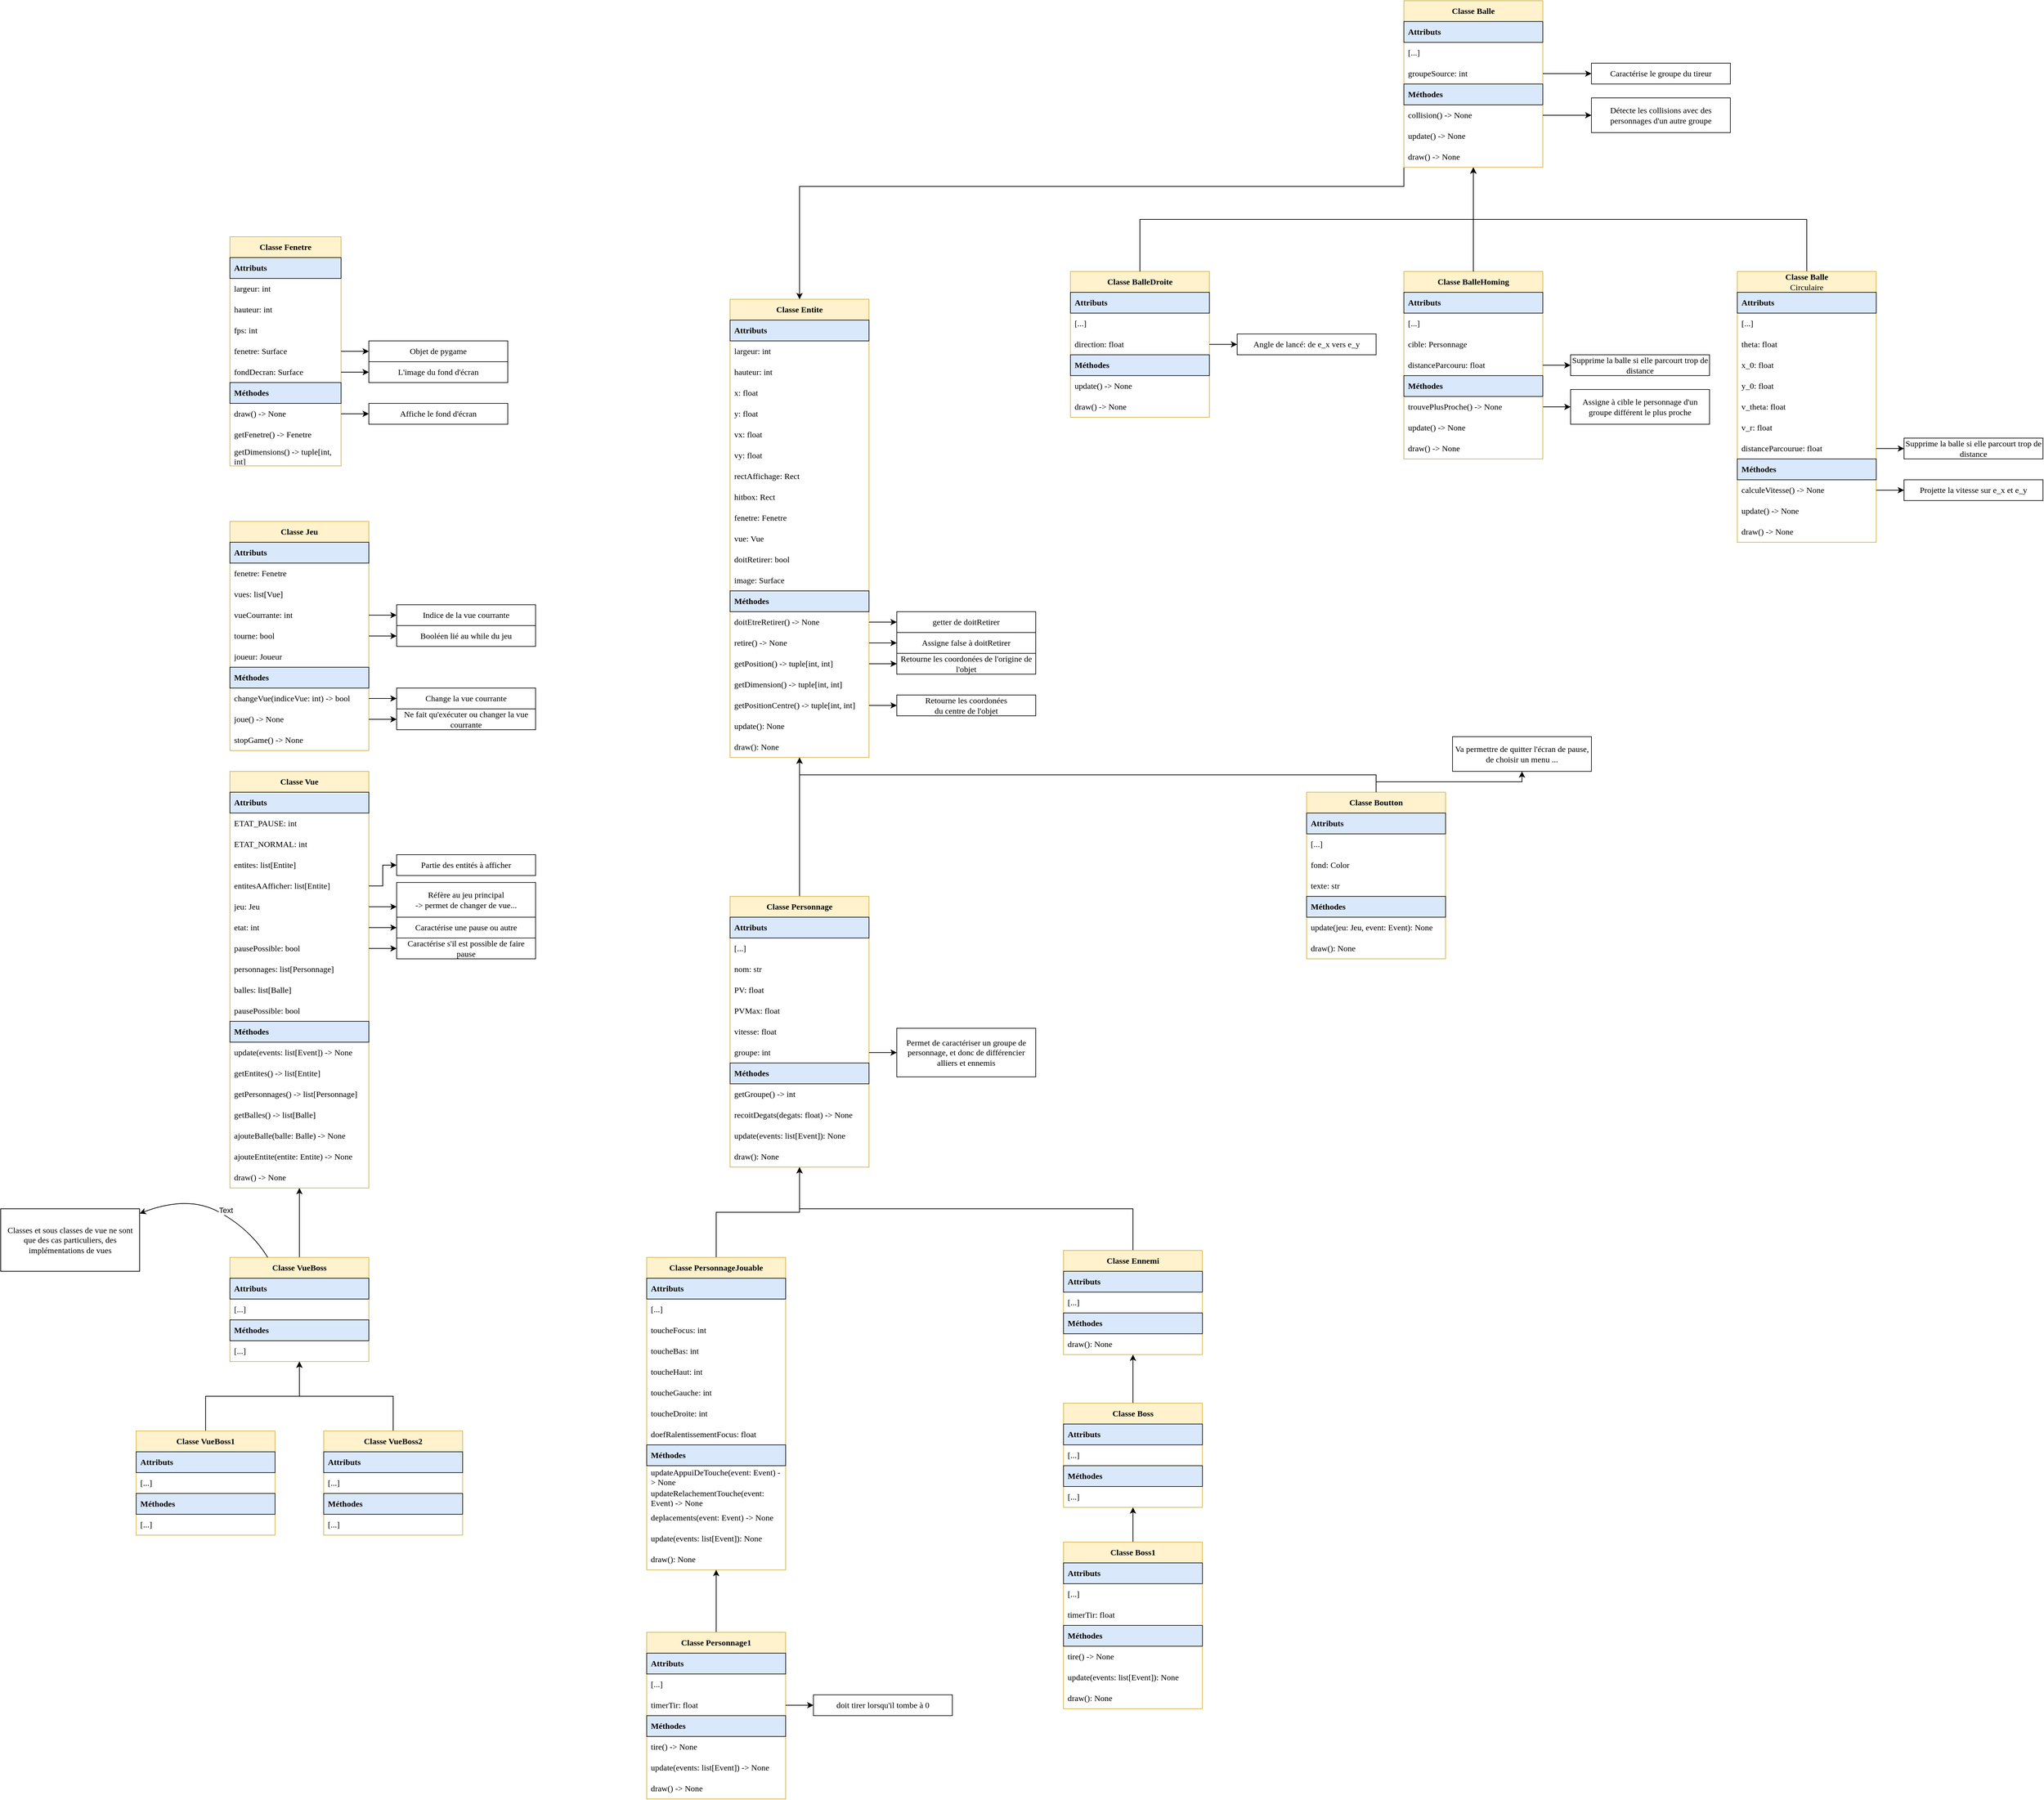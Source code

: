 <mxfile version="20.7.4" type="device"><diagram id="C5RBs43oDa-KdzZeNtuy" name="Page-1"><mxGraphModel dx="5180" dy="2913" grid="1" gridSize="10" guides="1" tooltips="1" connect="1" arrows="1" fold="1" page="0" pageScale="1" pageWidth="1600" pageHeight="900" math="0" shadow="0"><root><mxCell id="WIyWlLk6GJQsqaUBKTNV-0"/><mxCell id="WIyWlLk6GJQsqaUBKTNV-1" parent="WIyWlLk6GJQsqaUBKTNV-0"/><mxCell id="IsXozFc4jQyNMjHGkhvC-20" value="&lt;div&gt;&lt;b&gt;Classe Fenetre&lt;/b&gt;&lt;/div&gt;" style="swimlane;fontStyle=0;childLayout=stackLayout;horizontal=1;startSize=30;horizontalStack=0;resizeParent=1;resizeParentMax=0;resizeLast=0;collapsible=1;marginBottom=0;whiteSpace=wrap;html=1;fillColor=#fff2cc;strokeColor=#d6b656;fontFamily=Fira Code;fontSource=https%3A%2F%2Ffonts.googleapis.com%2Fcss%3Ffamily%3DFira%2BCode;" parent="WIyWlLk6GJQsqaUBKTNV-1" vertex="1"><mxGeometry x="80" y="-50" width="160" height="330" as="geometry"/></mxCell><mxCell id="IsXozFc4jQyNMjHGkhvC-29" value="Attributs" style="text;strokeColor=#1A1A1A;fillColor=#dae8fc;align=left;verticalAlign=middle;spacingLeft=4;spacingRight=4;overflow=hidden;points=[[0,0.5],[1,0.5]];portConstraint=eastwest;rotatable=0;whiteSpace=wrap;html=1;strokeWidth=1;fontFamily=Fira Code;fontSource=https%3A%2F%2Ffonts.googleapis.com%2Fcss%3Ffamily%3DFira%2BCode;fontStyle=1" parent="IsXozFc4jQyNMjHGkhvC-20" vertex="1"><mxGeometry y="30" width="160" height="30" as="geometry"/></mxCell><mxCell id="IsXozFc4jQyNMjHGkhvC-21" value="&lt;div&gt;largeur: int&lt;/div&gt;" style="text;strokeColor=none;fillColor=none;align=left;verticalAlign=middle;spacingLeft=4;spacingRight=4;overflow=hidden;points=[[0,0.5],[1,0.5]];portConstraint=eastwest;rotatable=0;whiteSpace=wrap;html=1;fontFamily=Fira Code;fontSource=https%3A%2F%2Ffonts.googleapis.com%2Fcss%3Ffamily%3DFira%2BCode;" parent="IsXozFc4jQyNMjHGkhvC-20" vertex="1"><mxGeometry y="60" width="160" height="30" as="geometry"/></mxCell><mxCell id="IsXozFc4jQyNMjHGkhvC-22" value="&lt;div&gt;hauteur: int&lt;/div&gt;" style="text;strokeColor=none;fillColor=none;align=left;verticalAlign=middle;spacingLeft=4;spacingRight=4;overflow=hidden;points=[[0,0.5],[1,0.5]];portConstraint=eastwest;rotatable=0;whiteSpace=wrap;html=1;fontFamily=Fira Code;fontSource=https%3A%2F%2Ffonts.googleapis.com%2Fcss%3Ffamily%3DFira%2BCode;" parent="IsXozFc4jQyNMjHGkhvC-20" vertex="1"><mxGeometry y="90" width="160" height="30" as="geometry"/></mxCell><mxCell id="IsXozFc4jQyNMjHGkhvC-23" value="&lt;div&gt;fps: int&lt;/div&gt;" style="text;strokeColor=none;fillColor=none;align=left;verticalAlign=middle;spacingLeft=4;spacingRight=4;overflow=hidden;points=[[0,0.5],[1,0.5]];portConstraint=eastwest;rotatable=0;whiteSpace=wrap;html=1;fontFamily=Fira Code;fontSource=https%3A%2F%2Ffonts.googleapis.com%2Fcss%3Ffamily%3DFira%2BCode;" parent="IsXozFc4jQyNMjHGkhvC-20" vertex="1"><mxGeometry y="120" width="160" height="30" as="geometry"/></mxCell><mxCell id="IsXozFc4jQyNMjHGkhvC-24" value="&lt;div&gt;fenetre: Surface&lt;br&gt;&lt;/div&gt;" style="text;strokeColor=none;fillColor=none;align=left;verticalAlign=middle;spacingLeft=4;spacingRight=4;overflow=hidden;points=[[0,0.5],[1,0.5]];portConstraint=eastwest;rotatable=0;whiteSpace=wrap;html=1;fontFamily=Fira Code;fontSource=https%3A%2F%2Ffonts.googleapis.com%2Fcss%3Ffamily%3DFira%2BCode;" parent="IsXozFc4jQyNMjHGkhvC-20" vertex="1"><mxGeometry y="150" width="160" height="30" as="geometry"/></mxCell><mxCell id="IsXozFc4jQyNMjHGkhvC-25" value="fondDecran: Surface" style="text;strokeColor=none;fillColor=none;align=left;verticalAlign=middle;spacingLeft=4;spacingRight=4;overflow=hidden;points=[[0,0.5],[1,0.5]];portConstraint=eastwest;rotatable=0;whiteSpace=wrap;html=1;fontFamily=Fira Code;fontSource=https%3A%2F%2Ffonts.googleapis.com%2Fcss%3Ffamily%3DFira%2BCode;" parent="IsXozFc4jQyNMjHGkhvC-20" vertex="1"><mxGeometry y="180" width="160" height="30" as="geometry"/></mxCell><mxCell id="IsXozFc4jQyNMjHGkhvC-27" value="Méthodes" style="text;strokeColor=#1A1A1A;fillColor=#dae8fc;align=left;verticalAlign=middle;spacingLeft=4;spacingRight=4;overflow=hidden;points=[[0,0.5],[1,0.5]];portConstraint=eastwest;rotatable=0;whiteSpace=wrap;html=1;fontFamily=Fira Code;fontSource=https%3A%2F%2Ffonts.googleapis.com%2Fcss%3Ffamily%3DFira%2BCode;fontStyle=1" parent="IsXozFc4jQyNMjHGkhvC-20" vertex="1"><mxGeometry y="210" width="160" height="30" as="geometry"/></mxCell><mxCell id="IsXozFc4jQyNMjHGkhvC-28" value="draw() -&amp;gt; None" style="text;strokeColor=none;fillColor=none;align=left;verticalAlign=middle;spacingLeft=4;spacingRight=4;overflow=hidden;points=[[0,0.5],[1,0.5]];portConstraint=eastwest;rotatable=0;whiteSpace=wrap;html=1;fontFamily=Fira Code;fontSource=https%3A%2F%2Ffonts.googleapis.com%2Fcss%3Ffamily%3DFira%2BCode;" parent="IsXozFc4jQyNMjHGkhvC-20" vertex="1"><mxGeometry y="240" width="160" height="30" as="geometry"/></mxCell><mxCell id="4UZG-8LnN2AiBbwLTGWL-1" value="getFenetre() -&amp;gt; Fenetre" style="text;strokeColor=none;fillColor=none;align=left;verticalAlign=middle;spacingLeft=4;spacingRight=4;overflow=hidden;points=[[0,0.5],[1,0.5]];portConstraint=eastwest;rotatable=0;whiteSpace=wrap;html=1;fontFamily=Fira Code;fontSource=https%3A%2F%2Ffonts.googleapis.com%2Fcss%3Ffamily%3DFira%2BCode;" vertex="1" parent="IsXozFc4jQyNMjHGkhvC-20"><mxGeometry y="270" width="160" height="30" as="geometry"/></mxCell><mxCell id="4UZG-8LnN2AiBbwLTGWL-0" value="&lt;div&gt;getDimensions() -&amp;gt; tuple[int, int]&lt;br&gt;&lt;/div&gt;" style="text;strokeColor=none;fillColor=none;align=left;verticalAlign=middle;spacingLeft=4;spacingRight=4;overflow=hidden;points=[[0,0.5],[1,0.5]];portConstraint=eastwest;rotatable=0;whiteSpace=wrap;html=1;fontFamily=Fira Code;fontSource=https%3A%2F%2Ffonts.googleapis.com%2Fcss%3Ffamily%3DFira%2BCode;" vertex="1" parent="IsXozFc4jQyNMjHGkhvC-20"><mxGeometry y="300" width="160" height="30" as="geometry"/></mxCell><mxCell id="IsXozFc4jQyNMjHGkhvC-31" value="Affiche le fond d'écran" style="rounded=0;whiteSpace=wrap;html=1;strokeColor=#1A1A1A;strokeWidth=1;fontFamily=Fira Code;fontSource=https%3A%2F%2Ffonts.googleapis.com%2Fcss%3Ffamily%3DFira%2BCode;" parent="WIyWlLk6GJQsqaUBKTNV-1" vertex="1"><mxGeometry x="280" y="190" width="200" height="30" as="geometry"/></mxCell><mxCell id="IsXozFc4jQyNMjHGkhvC-32" style="edgeStyle=orthogonalEdgeStyle;rounded=0;orthogonalLoop=1;jettySize=auto;html=1;exitX=1;exitY=0.5;exitDx=0;exitDy=0;fontFamily=Fira Code;fontSource=https%3A%2F%2Ffonts.googleapis.com%2Fcss%3Ffamily%3DFira%2BCode;" parent="WIyWlLk6GJQsqaUBKTNV-1" source="IsXozFc4jQyNMjHGkhvC-28" target="IsXozFc4jQyNMjHGkhvC-31" edge="1"><mxGeometry relative="1" as="geometry"/></mxCell><mxCell id="IsXozFc4jQyNMjHGkhvC-33" value="L'image du fond d'écran" style="rounded=0;whiteSpace=wrap;html=1;strokeColor=#1A1A1A;strokeWidth=1;fontFamily=Fira Code;fontSource=https%3A%2F%2Ffonts.googleapis.com%2Fcss%3Ffamily%3DFira%2BCode;" parent="WIyWlLk6GJQsqaUBKTNV-1" vertex="1"><mxGeometry x="280" y="130" width="200" height="30" as="geometry"/></mxCell><mxCell id="IsXozFc4jQyNMjHGkhvC-34" style="edgeStyle=orthogonalEdgeStyle;rounded=0;orthogonalLoop=1;jettySize=auto;html=1;exitX=1;exitY=0.5;exitDx=0;exitDy=0;entryX=0;entryY=0.5;entryDx=0;entryDy=0;fontFamily=Fira Code;fontSource=https%3A%2F%2Ffonts.googleapis.com%2Fcss%3Ffamily%3DFira%2BCode;" parent="WIyWlLk6GJQsqaUBKTNV-1" source="IsXozFc4jQyNMjHGkhvC-25" target="IsXozFc4jQyNMjHGkhvC-33" edge="1"><mxGeometry relative="1" as="geometry"/></mxCell><mxCell id="IsXozFc4jQyNMjHGkhvC-35" value="Objet de pygame" style="rounded=0;whiteSpace=wrap;html=1;strokeColor=#1A1A1A;strokeWidth=1;fontFamily=Fira Code;fontSource=https%3A%2F%2Ffonts.googleapis.com%2Fcss%3Ffamily%3DFira%2BCode;" parent="WIyWlLk6GJQsqaUBKTNV-1" vertex="1"><mxGeometry x="280" y="100" width="200" height="30" as="geometry"/></mxCell><mxCell id="IsXozFc4jQyNMjHGkhvC-36" style="edgeStyle=orthogonalEdgeStyle;rounded=0;orthogonalLoop=1;jettySize=auto;html=1;exitX=1;exitY=0.5;exitDx=0;exitDy=0;entryX=0;entryY=0.5;entryDx=0;entryDy=0;fontFamily=Fira Code;fontSource=https%3A%2F%2Ffonts.googleapis.com%2Fcss%3Ffamily%3DFira%2BCode;" parent="WIyWlLk6GJQsqaUBKTNV-1" source="IsXozFc4jQyNMjHGkhvC-24" target="IsXozFc4jQyNMjHGkhvC-35" edge="1"><mxGeometry relative="1" as="geometry"/></mxCell><mxCell id="IsXozFc4jQyNMjHGkhvC-37" value="&lt;div&gt;&lt;b&gt;Classe Jeu&lt;/b&gt;&lt;/div&gt;" style="swimlane;fontStyle=0;childLayout=stackLayout;horizontal=1;startSize=30;horizontalStack=0;resizeParent=1;resizeParentMax=0;resizeLast=0;collapsible=1;marginBottom=0;whiteSpace=wrap;html=1;fillColor=#fff2cc;strokeColor=#d6b656;fontFamily=Fira Code;fontSource=https%3A%2F%2Ffonts.googleapis.com%2Fcss%3Ffamily%3DFira%2BCode;" parent="WIyWlLk6GJQsqaUBKTNV-1" vertex="1"><mxGeometry x="80" y="360" width="200" height="330" as="geometry"/></mxCell><mxCell id="IsXozFc4jQyNMjHGkhvC-38" value="Attributs" style="text;strokeColor=#1A1A1A;fillColor=#dae8fc;align=left;verticalAlign=middle;spacingLeft=4;spacingRight=4;overflow=hidden;points=[[0,0.5],[1,0.5]];portConstraint=eastwest;rotatable=0;whiteSpace=wrap;html=1;strokeWidth=1;fontFamily=Fira Code;fontSource=https%3A%2F%2Ffonts.googleapis.com%2Fcss%3Ffamily%3DFira%2BCode;fontStyle=1" parent="IsXozFc4jQyNMjHGkhvC-37" vertex="1"><mxGeometry y="30" width="200" height="30" as="geometry"/></mxCell><mxCell id="IsXozFc4jQyNMjHGkhvC-39" value="&lt;div&gt;fenetre: Fenetre&lt;/div&gt;" style="text;strokeColor=none;fillColor=none;align=left;verticalAlign=middle;spacingLeft=4;spacingRight=4;overflow=hidden;points=[[0,0.5],[1,0.5]];portConstraint=eastwest;rotatable=0;whiteSpace=wrap;html=1;fontFamily=Fira Code;fontSource=https%3A%2F%2Ffonts.googleapis.com%2Fcss%3Ffamily%3DFira%2BCode;" parent="IsXozFc4jQyNMjHGkhvC-37" vertex="1"><mxGeometry y="60" width="200" height="30" as="geometry"/></mxCell><mxCell id="IsXozFc4jQyNMjHGkhvC-40" value="vues: list[Vue]" style="text;strokeColor=none;fillColor=none;align=left;verticalAlign=middle;spacingLeft=4;spacingRight=4;overflow=hidden;points=[[0,0.5],[1,0.5]];portConstraint=eastwest;rotatable=0;whiteSpace=wrap;html=1;fontFamily=Fira Code;fontSource=https%3A%2F%2Ffonts.googleapis.com%2Fcss%3Ffamily%3DFira%2BCode;" parent="IsXozFc4jQyNMjHGkhvC-37" vertex="1"><mxGeometry y="90" width="200" height="30" as="geometry"/></mxCell><mxCell id="IsXozFc4jQyNMjHGkhvC-52" value="vueCourrante: int" style="text;strokeColor=none;fillColor=none;align=left;verticalAlign=middle;spacingLeft=4;spacingRight=4;overflow=hidden;points=[[0,0.5],[1,0.5]];portConstraint=eastwest;rotatable=0;whiteSpace=wrap;html=1;fontFamily=Fira Code;fontSource=https%3A%2F%2Ffonts.googleapis.com%2Fcss%3Ffamily%3DFira%2BCode;" parent="IsXozFc4jQyNMjHGkhvC-37" vertex="1"><mxGeometry y="120" width="200" height="30" as="geometry"/></mxCell><mxCell id="IsXozFc4jQyNMjHGkhvC-41" value="tourne: bool" style="text;strokeColor=none;fillColor=none;align=left;verticalAlign=middle;spacingLeft=4;spacingRight=4;overflow=hidden;points=[[0,0.5],[1,0.5]];portConstraint=eastwest;rotatable=0;whiteSpace=wrap;html=1;fontFamily=Fira Code;fontSource=https%3A%2F%2Ffonts.googleapis.com%2Fcss%3Ffamily%3DFira%2BCode;" parent="IsXozFc4jQyNMjHGkhvC-37" vertex="1"><mxGeometry y="150" width="200" height="30" as="geometry"/></mxCell><mxCell id="IsXozFc4jQyNMjHGkhvC-43" value="joueur: Joueur" style="text;strokeColor=none;fillColor=none;align=left;verticalAlign=middle;spacingLeft=4;spacingRight=4;overflow=hidden;points=[[0,0.5],[1,0.5]];portConstraint=eastwest;rotatable=0;whiteSpace=wrap;html=1;fontFamily=Fira Code;fontSource=https%3A%2F%2Ffonts.googleapis.com%2Fcss%3Ffamily%3DFira%2BCode;" parent="IsXozFc4jQyNMjHGkhvC-37" vertex="1"><mxGeometry y="180" width="200" height="30" as="geometry"/></mxCell><mxCell id="IsXozFc4jQyNMjHGkhvC-44" value="Méthodes" style="text;strokeColor=#1A1A1A;fillColor=#dae8fc;align=left;verticalAlign=middle;spacingLeft=4;spacingRight=4;overflow=hidden;points=[[0,0.5],[1,0.5]];portConstraint=eastwest;rotatable=0;whiteSpace=wrap;html=1;fontFamily=Fira Code;fontSource=https%3A%2F%2Ffonts.googleapis.com%2Fcss%3Ffamily%3DFira%2BCode;fontStyle=1" parent="IsXozFc4jQyNMjHGkhvC-37" vertex="1"><mxGeometry y="210" width="200" height="30" as="geometry"/></mxCell><mxCell id="IsXozFc4jQyNMjHGkhvC-121" value="changeVue(indiceVue: int) -&amp;gt; bool" style="text;strokeColor=none;fillColor=none;align=left;verticalAlign=middle;spacingLeft=4;spacingRight=4;overflow=hidden;points=[[0,0.5],[1,0.5]];portConstraint=eastwest;rotatable=0;whiteSpace=wrap;html=1;fontFamily=Fira Code;fontSource=https%3A%2F%2Ffonts.googleapis.com%2Fcss%3Ffamily%3DFira%2BCode;" parent="IsXozFc4jQyNMjHGkhvC-37" vertex="1"><mxGeometry y="240" width="200" height="30" as="geometry"/></mxCell><mxCell id="IsXozFc4jQyNMjHGkhvC-47" value="joue() -&amp;gt; None" style="text;strokeColor=none;fillColor=none;align=left;verticalAlign=middle;spacingLeft=4;spacingRight=4;overflow=hidden;points=[[0,0.5],[1,0.5]];portConstraint=eastwest;rotatable=0;whiteSpace=wrap;html=1;fontFamily=Fira Code;fontSource=https%3A%2F%2Ffonts.googleapis.com%2Fcss%3Ffamily%3DFira%2BCode;" parent="IsXozFc4jQyNMjHGkhvC-37" vertex="1"><mxGeometry y="270" width="200" height="30" as="geometry"/></mxCell><mxCell id="4UZG-8LnN2AiBbwLTGWL-2" value="stopGame() -&amp;gt; None" style="text;strokeColor=none;fillColor=none;align=left;verticalAlign=middle;spacingLeft=4;spacingRight=4;overflow=hidden;points=[[0,0.5],[1,0.5]];portConstraint=eastwest;rotatable=0;whiteSpace=wrap;html=1;fontFamily=Fira Code;fontSource=https%3A%2F%2Ffonts.googleapis.com%2Fcss%3Ffamily%3DFira%2BCode;" vertex="1" parent="IsXozFc4jQyNMjHGkhvC-37"><mxGeometry y="300" width="200" height="30" as="geometry"/></mxCell><mxCell id="IsXozFc4jQyNMjHGkhvC-48" value="Booléen lié au while du jeu" style="rounded=0;whiteSpace=wrap;html=1;strokeColor=#1A1A1A;strokeWidth=1;fontFamily=Fira Code;fontSource=https%3A%2F%2Ffonts.googleapis.com%2Fcss%3Ffamily%3DFira%2BCode;" parent="WIyWlLk6GJQsqaUBKTNV-1" vertex="1"><mxGeometry x="320" y="510" width="200" height="30" as="geometry"/></mxCell><mxCell id="IsXozFc4jQyNMjHGkhvC-49" style="edgeStyle=orthogonalEdgeStyle;rounded=0;orthogonalLoop=1;jettySize=auto;html=1;exitX=1;exitY=0.5;exitDx=0;exitDy=0;fontFamily=Fira Code;fontSource=https%3A%2F%2Ffonts.googleapis.com%2Fcss%3Ffamily%3DFira%2BCode;" parent="WIyWlLk6GJQsqaUBKTNV-1" source="IsXozFc4jQyNMjHGkhvC-41" target="IsXozFc4jQyNMjHGkhvC-48" edge="1"><mxGeometry relative="1" as="geometry"/></mxCell><mxCell id="IsXozFc4jQyNMjHGkhvC-50" value="Ne fait qu'exécuter ou changer la vue courrante" style="rounded=0;whiteSpace=wrap;html=1;strokeColor=#1A1A1A;strokeWidth=1;fontFamily=Fira Code;fontSource=https%3A%2F%2Ffonts.googleapis.com%2Fcss%3Ffamily%3DFira%2BCode;" parent="WIyWlLk6GJQsqaUBKTNV-1" vertex="1"><mxGeometry x="320" y="630" width="200" height="30" as="geometry"/></mxCell><mxCell id="IsXozFc4jQyNMjHGkhvC-51" style="edgeStyle=orthogonalEdgeStyle;rounded=0;orthogonalLoop=1;jettySize=auto;html=1;exitX=1;exitY=0.5;exitDx=0;exitDy=0;fontFamily=Fira Code;fontSource=https%3A%2F%2Ffonts.googleapis.com%2Fcss%3Ffamily%3DFira%2BCode;" parent="WIyWlLk6GJQsqaUBKTNV-1" source="IsXozFc4jQyNMjHGkhvC-47" target="IsXozFc4jQyNMjHGkhvC-50" edge="1"><mxGeometry relative="1" as="geometry"/></mxCell><mxCell id="IsXozFc4jQyNMjHGkhvC-53" value="Indice de la vue courrante" style="rounded=0;whiteSpace=wrap;html=1;strokeColor=#1A1A1A;strokeWidth=1;fontFamily=Fira Code;fontSource=https%3A%2F%2Ffonts.googleapis.com%2Fcss%3Ffamily%3DFira%2BCode;" parent="WIyWlLk6GJQsqaUBKTNV-1" vertex="1"><mxGeometry x="320" y="480" width="200" height="30" as="geometry"/></mxCell><mxCell id="IsXozFc4jQyNMjHGkhvC-54" style="edgeStyle=orthogonalEdgeStyle;rounded=0;orthogonalLoop=1;jettySize=auto;html=1;exitX=1;exitY=0.5;exitDx=0;exitDy=0;fontFamily=Fira Code;fontSource=https%3A%2F%2Ffonts.googleapis.com%2Fcss%3Ffamily%3DFira%2BCode;" parent="WIyWlLk6GJQsqaUBKTNV-1" source="IsXozFc4jQyNMjHGkhvC-52" target="IsXozFc4jQyNMjHGkhvC-53" edge="1"><mxGeometry relative="1" as="geometry"/></mxCell><mxCell id="IsXozFc4jQyNMjHGkhvC-76" value="&lt;div&gt;&lt;b&gt;Classe Entite&lt;/b&gt;&lt;/div&gt;" style="swimlane;fontStyle=0;childLayout=stackLayout;horizontal=1;startSize=30;horizontalStack=0;resizeParent=1;resizeParentMax=0;resizeLast=0;collapsible=1;marginBottom=0;whiteSpace=wrap;html=1;fillColor=#fff2cc;strokeColor=#d6b656;fontFamily=Fira Code;fontSource=https%3A%2F%2Ffonts.googleapis.com%2Fcss%3Ffamily%3DFira%2BCode;" parent="WIyWlLk6GJQsqaUBKTNV-1" vertex="1"><mxGeometry x="800" y="40" width="200" height="660" as="geometry"/></mxCell><mxCell id="IsXozFc4jQyNMjHGkhvC-77" value="Attributs" style="text;strokeColor=#1A1A1A;fillColor=#dae8fc;align=left;verticalAlign=middle;spacingLeft=4;spacingRight=4;overflow=hidden;points=[[0,0.5],[1,0.5]];portConstraint=eastwest;rotatable=0;whiteSpace=wrap;html=1;strokeWidth=1;fontFamily=Fira Code;fontSource=https%3A%2F%2Ffonts.googleapis.com%2Fcss%3Ffamily%3DFira%2BCode;fontStyle=1" parent="IsXozFc4jQyNMjHGkhvC-76" vertex="1"><mxGeometry y="30" width="200" height="30" as="geometry"/></mxCell><mxCell id="IsXozFc4jQyNMjHGkhvC-78" value="&lt;div&gt;largeur: int&lt;/div&gt;" style="text;strokeColor=none;fillColor=none;align=left;verticalAlign=middle;spacingLeft=4;spacingRight=4;overflow=hidden;points=[[0,0.5],[1,0.5]];portConstraint=eastwest;rotatable=0;whiteSpace=wrap;html=1;fontFamily=Fira Code;fontSource=https%3A%2F%2Ffonts.googleapis.com%2Fcss%3Ffamily%3DFira%2BCode;" parent="IsXozFc4jQyNMjHGkhvC-76" vertex="1"><mxGeometry y="60" width="200" height="30" as="geometry"/></mxCell><mxCell id="IsXozFc4jQyNMjHGkhvC-79" value="&lt;div&gt;hauteur: int&lt;/div&gt;" style="text;strokeColor=none;fillColor=none;align=left;verticalAlign=middle;spacingLeft=4;spacingRight=4;overflow=hidden;points=[[0,0.5],[1,0.5]];portConstraint=eastwest;rotatable=0;whiteSpace=wrap;html=1;fontFamily=Fira Code;fontSource=https%3A%2F%2Ffonts.googleapis.com%2Fcss%3Ffamily%3DFira%2BCode;" parent="IsXozFc4jQyNMjHGkhvC-76" vertex="1"><mxGeometry y="90" width="200" height="30" as="geometry"/></mxCell><mxCell id="IsXozFc4jQyNMjHGkhvC-87" value="&lt;div&gt;x: float&lt;/div&gt;" style="text;strokeColor=none;fillColor=none;align=left;verticalAlign=middle;spacingLeft=4;spacingRight=4;overflow=hidden;points=[[0,0.5],[1,0.5]];portConstraint=eastwest;rotatable=0;whiteSpace=wrap;html=1;fontFamily=Fira Code;fontSource=https%3A%2F%2Ffonts.googleapis.com%2Fcss%3Ffamily%3DFira%2BCode;" parent="IsXozFc4jQyNMjHGkhvC-76" vertex="1"><mxGeometry y="120" width="200" height="30" as="geometry"/></mxCell><mxCell id="IsXozFc4jQyNMjHGkhvC-88" value="&lt;div&gt;y: float&lt;/div&gt;" style="text;strokeColor=none;fillColor=none;align=left;verticalAlign=middle;spacingLeft=4;spacingRight=4;overflow=hidden;points=[[0,0.5],[1,0.5]];portConstraint=eastwest;rotatable=0;whiteSpace=wrap;html=1;fontFamily=Fira Code;fontSource=https%3A%2F%2Ffonts.googleapis.com%2Fcss%3Ffamily%3DFira%2BCode;" parent="IsXozFc4jQyNMjHGkhvC-76" vertex="1"><mxGeometry y="150" width="200" height="30" as="geometry"/></mxCell><mxCell id="4UZG-8LnN2AiBbwLTGWL-43" value="&lt;div&gt;vx: float&lt;/div&gt;" style="text;strokeColor=none;fillColor=none;align=left;verticalAlign=middle;spacingLeft=4;spacingRight=4;overflow=hidden;points=[[0,0.5],[1,0.5]];portConstraint=eastwest;rotatable=0;whiteSpace=wrap;html=1;fontFamily=Fira Code;fontSource=https%3A%2F%2Ffonts.googleapis.com%2Fcss%3Ffamily%3DFira%2BCode;" vertex="1" parent="IsXozFc4jQyNMjHGkhvC-76"><mxGeometry y="180" width="200" height="30" as="geometry"/></mxCell><mxCell id="4UZG-8LnN2AiBbwLTGWL-44" value="&lt;div&gt;vy: float&lt;/div&gt;" style="text;strokeColor=none;fillColor=none;align=left;verticalAlign=middle;spacingLeft=4;spacingRight=4;overflow=hidden;points=[[0,0.5],[1,0.5]];portConstraint=eastwest;rotatable=0;whiteSpace=wrap;html=1;fontFamily=Fira Code;fontSource=https%3A%2F%2Ffonts.googleapis.com%2Fcss%3Ffamily%3DFira%2BCode;" vertex="1" parent="IsXozFc4jQyNMjHGkhvC-76"><mxGeometry y="210" width="200" height="30" as="geometry"/></mxCell><mxCell id="4UZG-8LnN2AiBbwLTGWL-45" value="rectAffichage: Rect" style="text;strokeColor=none;fillColor=none;align=left;verticalAlign=middle;spacingLeft=4;spacingRight=4;overflow=hidden;points=[[0,0.5],[1,0.5]];portConstraint=eastwest;rotatable=0;whiteSpace=wrap;html=1;fontFamily=Fira Code;fontSource=https%3A%2F%2Ffonts.googleapis.com%2Fcss%3Ffamily%3DFira%2BCode;" vertex="1" parent="IsXozFc4jQyNMjHGkhvC-76"><mxGeometry y="240" width="200" height="30" as="geometry"/></mxCell><mxCell id="4UZG-8LnN2AiBbwLTGWL-46" value="hitbox: Rect" style="text;strokeColor=none;fillColor=none;align=left;verticalAlign=middle;spacingLeft=4;spacingRight=4;overflow=hidden;points=[[0,0.5],[1,0.5]];portConstraint=eastwest;rotatable=0;whiteSpace=wrap;html=1;fontFamily=Fira Code;fontSource=https%3A%2F%2Ffonts.googleapis.com%2Fcss%3Ffamily%3DFira%2BCode;" vertex="1" parent="IsXozFc4jQyNMjHGkhvC-76"><mxGeometry y="270" width="200" height="30" as="geometry"/></mxCell><mxCell id="4UZG-8LnN2AiBbwLTGWL-47" value="fenetre: Fenetre" style="text;strokeColor=none;fillColor=none;align=left;verticalAlign=middle;spacingLeft=4;spacingRight=4;overflow=hidden;points=[[0,0.5],[1,0.5]];portConstraint=eastwest;rotatable=0;whiteSpace=wrap;html=1;fontFamily=Fira Code;fontSource=https%3A%2F%2Ffonts.googleapis.com%2Fcss%3Ffamily%3DFira%2BCode;" vertex="1" parent="IsXozFc4jQyNMjHGkhvC-76"><mxGeometry y="300" width="200" height="30" as="geometry"/></mxCell><mxCell id="4UZG-8LnN2AiBbwLTGWL-48" value="vue: Vue" style="text;strokeColor=none;fillColor=none;align=left;verticalAlign=middle;spacingLeft=4;spacingRight=4;overflow=hidden;points=[[0,0.5],[1,0.5]];portConstraint=eastwest;rotatable=0;whiteSpace=wrap;html=1;fontFamily=Fira Code;fontSource=https%3A%2F%2Ffonts.googleapis.com%2Fcss%3Ffamily%3DFira%2BCode;" vertex="1" parent="IsXozFc4jQyNMjHGkhvC-76"><mxGeometry y="330" width="200" height="30" as="geometry"/></mxCell><mxCell id="4UZG-8LnN2AiBbwLTGWL-49" value="doitRetirer: bool" style="text;strokeColor=none;fillColor=none;align=left;verticalAlign=middle;spacingLeft=4;spacingRight=4;overflow=hidden;points=[[0,0.5],[1,0.5]];portConstraint=eastwest;rotatable=0;whiteSpace=wrap;html=1;fontFamily=Fira Code;fontSource=https%3A%2F%2Ffonts.googleapis.com%2Fcss%3Ffamily%3DFira%2BCode;" vertex="1" parent="IsXozFc4jQyNMjHGkhvC-76"><mxGeometry y="360" width="200" height="30" as="geometry"/></mxCell><mxCell id="IsXozFc4jQyNMjHGkhvC-82" value="image: Surface" style="text;strokeColor=none;fillColor=none;align=left;verticalAlign=middle;spacingLeft=4;spacingRight=4;overflow=hidden;points=[[0,0.5],[1,0.5]];portConstraint=eastwest;rotatable=0;whiteSpace=wrap;html=1;fontFamily=Fira Code;fontSource=https%3A%2F%2Ffonts.googleapis.com%2Fcss%3Ffamily%3DFira%2BCode;" parent="IsXozFc4jQyNMjHGkhvC-76" vertex="1"><mxGeometry y="390" width="200" height="30" as="geometry"/></mxCell><mxCell id="IsXozFc4jQyNMjHGkhvC-83" value="Méthodes" style="text;strokeColor=#1A1A1A;fillColor=#dae8fc;align=left;verticalAlign=middle;spacingLeft=4;spacingRight=4;overflow=hidden;points=[[0,0.5],[1,0.5]];portConstraint=eastwest;rotatable=0;whiteSpace=wrap;html=1;fontFamily=Fira Code;fontSource=https%3A%2F%2Ffonts.googleapis.com%2Fcss%3Ffamily%3DFira%2BCode;fontStyle=1" parent="IsXozFc4jQyNMjHGkhvC-76" vertex="1"><mxGeometry y="420" width="200" height="30" as="geometry"/></mxCell><mxCell id="4UZG-8LnN2AiBbwLTGWL-50" value="doitEtreRetirer() -&amp;gt; None" style="text;strokeColor=none;fillColor=none;align=left;verticalAlign=middle;spacingLeft=4;spacingRight=4;overflow=hidden;points=[[0,0.5],[1,0.5]];portConstraint=eastwest;rotatable=0;whiteSpace=wrap;html=1;fontFamily=Fira Code;fontSource=https%3A%2F%2Ffonts.googleapis.com%2Fcss%3Ffamily%3DFira%2BCode;" vertex="1" parent="IsXozFc4jQyNMjHGkhvC-76"><mxGeometry y="450" width="200" height="30" as="geometry"/></mxCell><mxCell id="4UZG-8LnN2AiBbwLTGWL-51" value="retire() -&amp;gt; None" style="text;strokeColor=none;fillColor=none;align=left;verticalAlign=middle;spacingLeft=4;spacingRight=4;overflow=hidden;points=[[0,0.5],[1,0.5]];portConstraint=eastwest;rotatable=0;whiteSpace=wrap;html=1;fontFamily=Fira Code;fontSource=https%3A%2F%2Ffonts.googleapis.com%2Fcss%3Ffamily%3DFira%2BCode;" vertex="1" parent="IsXozFc4jQyNMjHGkhvC-76"><mxGeometry y="480" width="200" height="30" as="geometry"/></mxCell><mxCell id="4UZG-8LnN2AiBbwLTGWL-65" value="getPosition() -&amp;gt; tuple[int, int]" style="text;strokeColor=none;fillColor=none;align=left;verticalAlign=middle;spacingLeft=4;spacingRight=4;overflow=hidden;points=[[0,0.5],[1,0.5]];portConstraint=eastwest;rotatable=0;whiteSpace=wrap;html=1;fontFamily=Fira Code;fontSource=https%3A%2F%2Ffonts.googleapis.com%2Fcss%3Ffamily%3DFira%2BCode;" vertex="1" parent="IsXozFc4jQyNMjHGkhvC-76"><mxGeometry y="510" width="200" height="30" as="geometry"/></mxCell><mxCell id="4UZG-8LnN2AiBbwLTGWL-67" value="getDimension() -&amp;gt; tuple[int, int]" style="text;strokeColor=none;fillColor=none;align=left;verticalAlign=middle;spacingLeft=4;spacingRight=4;overflow=hidden;points=[[0,0.5],[1,0.5]];portConstraint=eastwest;rotatable=0;whiteSpace=wrap;html=1;fontFamily=Fira Code;fontSource=https%3A%2F%2Ffonts.googleapis.com%2Fcss%3Ffamily%3DFira%2BCode;" vertex="1" parent="IsXozFc4jQyNMjHGkhvC-76"><mxGeometry y="540" width="200" height="30" as="geometry"/></mxCell><mxCell id="4UZG-8LnN2AiBbwLTGWL-66" value="getPositionCentre() -&amp;gt; tuple[int, int]" style="text;strokeColor=none;fillColor=none;align=left;verticalAlign=middle;spacingLeft=4;spacingRight=4;overflow=hidden;points=[[0,0.5],[1,0.5]];portConstraint=eastwest;rotatable=0;whiteSpace=wrap;html=1;fontFamily=Fira Code;fontSource=https%3A%2F%2Ffonts.googleapis.com%2Fcss%3Ffamily%3DFira%2BCode;" vertex="1" parent="IsXozFc4jQyNMjHGkhvC-76"><mxGeometry y="570" width="200" height="30" as="geometry"/></mxCell><mxCell id="IsXozFc4jQyNMjHGkhvC-84" value="update(): None" style="text;strokeColor=none;fillColor=none;align=left;verticalAlign=middle;spacingLeft=4;spacingRight=4;overflow=hidden;points=[[0,0.5],[1,0.5]];portConstraint=eastwest;rotatable=0;whiteSpace=wrap;html=1;fontFamily=Fira Code;fontSource=https%3A%2F%2Ffonts.googleapis.com%2Fcss%3Ffamily%3DFira%2BCode;" parent="IsXozFc4jQyNMjHGkhvC-76" vertex="1"><mxGeometry y="600" width="200" height="30" as="geometry"/></mxCell><mxCell id="IsXozFc4jQyNMjHGkhvC-86" value="draw(): None" style="text;strokeColor=none;fillColor=none;align=left;verticalAlign=middle;spacingLeft=4;spacingRight=4;overflow=hidden;points=[[0,0.5],[1,0.5]];portConstraint=eastwest;rotatable=0;whiteSpace=wrap;html=1;fontFamily=Fira Code;fontSource=https%3A%2F%2Ffonts.googleapis.com%2Fcss%3Ffamily%3DFira%2BCode;" parent="IsXozFc4jQyNMjHGkhvC-76" vertex="1"><mxGeometry y="630" width="200" height="30" as="geometry"/></mxCell><mxCell id="IsXozFc4jQyNMjHGkhvC-123" value="Change la vue courrante" style="rounded=0;whiteSpace=wrap;html=1;strokeColor=#1A1A1A;strokeWidth=1;fontFamily=Fira Code;fontSource=https%3A%2F%2Ffonts.googleapis.com%2Fcss%3Ffamily%3DFira%2BCode;" parent="WIyWlLk6GJQsqaUBKTNV-1" vertex="1"><mxGeometry x="320" y="600" width="200" height="30" as="geometry"/></mxCell><mxCell id="IsXozFc4jQyNMjHGkhvC-124" style="edgeStyle=orthogonalEdgeStyle;rounded=0;orthogonalLoop=1;jettySize=auto;html=1;exitX=1;exitY=0.5;exitDx=0;exitDy=0;fontFamily=Fira Code;fontSource=https%3A%2F%2Ffonts.googleapis.com%2Fcss%3Ffamily%3DFira%2BCode;" parent="WIyWlLk6GJQsqaUBKTNV-1" source="IsXozFc4jQyNMjHGkhvC-121" target="IsXozFc4jQyNMjHGkhvC-123" edge="1"><mxGeometry relative="1" as="geometry"/></mxCell><mxCell id="IsXozFc4jQyNMjHGkhvC-98" style="edgeStyle=orthogonalEdgeStyle;rounded=0;orthogonalLoop=1;jettySize=auto;html=1;exitX=0.5;exitY=0;exitDx=0;exitDy=0;fontFamily=Fira Code;fontSource=https%3A%2F%2Ffonts.googleapis.com%2Fcss%3Ffamily%3DFira%2BCode;" parent="WIyWlLk6GJQsqaUBKTNV-1" source="IsXozFc4jQyNMjHGkhvC-90" target="IsXozFc4jQyNMjHGkhvC-58" edge="1"><mxGeometry relative="1" as="geometry"/></mxCell><mxCell id="IsXozFc4jQyNMjHGkhvC-90" value="&lt;div&gt;&lt;b&gt;Classe VueBoss&lt;/b&gt;&lt;/div&gt;" style="swimlane;fontStyle=0;childLayout=stackLayout;horizontal=1;startSize=30;horizontalStack=0;resizeParent=1;resizeParentMax=0;resizeLast=0;collapsible=1;marginBottom=0;whiteSpace=wrap;html=1;fillColor=#fff2cc;strokeColor=#d6b656;fontFamily=Fira Code;fontSource=https%3A%2F%2Ffonts.googleapis.com%2Fcss%3Ffamily%3DFira%2BCode;" parent="WIyWlLk6GJQsqaUBKTNV-1" vertex="1"><mxGeometry x="80" y="1420" width="200" height="150" as="geometry"/></mxCell><mxCell id="IsXozFc4jQyNMjHGkhvC-91" value="Attributs" style="text;strokeColor=#1A1A1A;fillColor=#dae8fc;align=left;verticalAlign=middle;spacingLeft=4;spacingRight=4;overflow=hidden;points=[[0,0.5],[1,0.5]];portConstraint=eastwest;rotatable=0;whiteSpace=wrap;html=1;strokeWidth=1;fontFamily=Fira Code;fontSource=https%3A%2F%2Ffonts.googleapis.com%2Fcss%3Ffamily%3DFira%2BCode;fontStyle=1" parent="IsXozFc4jQyNMjHGkhvC-90" vertex="1"><mxGeometry y="30" width="200" height="30" as="geometry"/></mxCell><mxCell id="IsXozFc4jQyNMjHGkhvC-97" value="&lt;div&gt;[...]&lt;/div&gt;" style="text;strokeColor=none;fillColor=none;align=left;verticalAlign=middle;spacingLeft=4;spacingRight=4;overflow=hidden;points=[[0,0.5],[1,0.5]];portConstraint=eastwest;rotatable=0;whiteSpace=wrap;html=1;fontFamily=Fira Code;fontSource=https%3A%2F%2Ffonts.googleapis.com%2Fcss%3Ffamily%3DFira%2BCode;" parent="IsXozFc4jQyNMjHGkhvC-90" vertex="1"><mxGeometry y="60" width="200" height="30" as="geometry"/></mxCell><mxCell id="IsXozFc4jQyNMjHGkhvC-93" value="Méthodes" style="text;strokeColor=#1A1A1A;fillColor=#dae8fc;align=left;verticalAlign=middle;spacingLeft=4;spacingRight=4;overflow=hidden;points=[[0,0.5],[1,0.5]];portConstraint=eastwest;rotatable=0;whiteSpace=wrap;html=1;fontFamily=Fira Code;fontSource=https%3A%2F%2Ffonts.googleapis.com%2Fcss%3Ffamily%3DFira%2BCode;fontStyle=1" parent="IsXozFc4jQyNMjHGkhvC-90" vertex="1"><mxGeometry y="90" width="200" height="30" as="geometry"/></mxCell><mxCell id="IsXozFc4jQyNMjHGkhvC-94" value="[...]" style="text;strokeColor=none;fillColor=none;align=left;verticalAlign=middle;spacingLeft=4;spacingRight=4;overflow=hidden;points=[[0,0.5],[1,0.5]];portConstraint=eastwest;rotatable=0;whiteSpace=wrap;html=1;fontFamily=Fira Code;fontSource=https%3A%2F%2Ffonts.googleapis.com%2Fcss%3Ffamily%3DFira%2BCode;" parent="IsXozFc4jQyNMjHGkhvC-90" vertex="1"><mxGeometry y="120" width="200" height="30" as="geometry"/></mxCell><mxCell id="IsXozFc4jQyNMjHGkhvC-108" style="edgeStyle=orthogonalEdgeStyle;rounded=0;orthogonalLoop=1;jettySize=auto;html=1;exitX=0.5;exitY=0;exitDx=0;exitDy=0;fontFamily=Fira Code;fontSource=https%3A%2F%2Ffonts.googleapis.com%2Fcss%3Ffamily%3DFira%2BCode;" parent="WIyWlLk6GJQsqaUBKTNV-1" source="IsXozFc4jQyNMjHGkhvC-100" target="IsXozFc4jQyNMjHGkhvC-90" edge="1"><mxGeometry relative="1" as="geometry"/></mxCell><mxCell id="IsXozFc4jQyNMjHGkhvC-100" value="&lt;div&gt;&lt;b&gt;Classe VueBoss1&lt;/b&gt;&lt;/div&gt;" style="swimlane;fontStyle=0;childLayout=stackLayout;horizontal=1;startSize=30;horizontalStack=0;resizeParent=1;resizeParentMax=0;resizeLast=0;collapsible=1;marginBottom=0;whiteSpace=wrap;html=1;fillColor=#fff2cc;strokeColor=#d6b656;fontFamily=Fira Code;fontSource=https%3A%2F%2Ffonts.googleapis.com%2Fcss%3Ffamily%3DFira%2BCode;" parent="WIyWlLk6GJQsqaUBKTNV-1" vertex="1"><mxGeometry x="-55" y="1670" width="200" height="150" as="geometry"/></mxCell><mxCell id="IsXozFc4jQyNMjHGkhvC-101" value="Attributs" style="text;strokeColor=#1A1A1A;fillColor=#dae8fc;align=left;verticalAlign=middle;spacingLeft=4;spacingRight=4;overflow=hidden;points=[[0,0.5],[1,0.5]];portConstraint=eastwest;rotatable=0;whiteSpace=wrap;html=1;strokeWidth=1;fontFamily=Fira Code;fontSource=https%3A%2F%2Ffonts.googleapis.com%2Fcss%3Ffamily%3DFira%2BCode;fontStyle=1" parent="IsXozFc4jQyNMjHGkhvC-100" vertex="1"><mxGeometry y="30" width="200" height="30" as="geometry"/></mxCell><mxCell id="IsXozFc4jQyNMjHGkhvC-102" value="&lt;div&gt;[...]&lt;/div&gt;" style="text;strokeColor=none;fillColor=none;align=left;verticalAlign=middle;spacingLeft=4;spacingRight=4;overflow=hidden;points=[[0,0.5],[1,0.5]];portConstraint=eastwest;rotatable=0;whiteSpace=wrap;html=1;fontFamily=Fira Code;fontSource=https%3A%2F%2Ffonts.googleapis.com%2Fcss%3Ffamily%3DFira%2BCode;" parent="IsXozFc4jQyNMjHGkhvC-100" vertex="1"><mxGeometry y="60" width="200" height="30" as="geometry"/></mxCell><mxCell id="IsXozFc4jQyNMjHGkhvC-105" value="Méthodes" style="text;strokeColor=#1A1A1A;fillColor=#dae8fc;align=left;verticalAlign=middle;spacingLeft=4;spacingRight=4;overflow=hidden;points=[[0,0.5],[1,0.5]];portConstraint=eastwest;rotatable=0;whiteSpace=wrap;html=1;fontFamily=Fira Code;fontSource=https%3A%2F%2Ffonts.googleapis.com%2Fcss%3Ffamily%3DFira%2BCode;fontStyle=1" parent="IsXozFc4jQyNMjHGkhvC-100" vertex="1"><mxGeometry y="90" width="200" height="30" as="geometry"/></mxCell><mxCell id="IsXozFc4jQyNMjHGkhvC-106" value="[...]" style="text;strokeColor=none;fillColor=none;align=left;verticalAlign=middle;spacingLeft=4;spacingRight=4;overflow=hidden;points=[[0,0.5],[1,0.5]];portConstraint=eastwest;rotatable=0;whiteSpace=wrap;html=1;fontFamily=Fira Code;fontSource=https%3A%2F%2Ffonts.googleapis.com%2Fcss%3Ffamily%3DFira%2BCode;" parent="IsXozFc4jQyNMjHGkhvC-100" vertex="1"><mxGeometry y="120" width="200" height="30" as="geometry"/></mxCell><mxCell id="IsXozFc4jQyNMjHGkhvC-118" style="edgeStyle=orthogonalEdgeStyle;rounded=0;orthogonalLoop=1;jettySize=auto;html=1;exitX=0.5;exitY=0;exitDx=0;exitDy=0;fontFamily=Fira Code;fontSource=https%3A%2F%2Ffonts.googleapis.com%2Fcss%3Ffamily%3DFira%2BCode;" parent="WIyWlLk6GJQsqaUBKTNV-1" source="IsXozFc4jQyNMjHGkhvC-109" target="IsXozFc4jQyNMjHGkhvC-90" edge="1"><mxGeometry relative="1" as="geometry"/></mxCell><mxCell id="IsXozFc4jQyNMjHGkhvC-109" value="&lt;div&gt;&lt;b&gt;Classe VueBoss2&lt;/b&gt;&lt;/div&gt;" style="swimlane;fontStyle=0;childLayout=stackLayout;horizontal=1;startSize=30;horizontalStack=0;resizeParent=1;resizeParentMax=0;resizeLast=0;collapsible=1;marginBottom=0;whiteSpace=wrap;html=1;fillColor=#fff2cc;strokeColor=#d6b656;fontFamily=Fira Code;fontSource=https%3A%2F%2Ffonts.googleapis.com%2Fcss%3Ffamily%3DFira%2BCode;" parent="WIyWlLk6GJQsqaUBKTNV-1" vertex="1"><mxGeometry x="215" y="1670" width="200" height="150" as="geometry"/></mxCell><mxCell id="IsXozFc4jQyNMjHGkhvC-110" value="Attributs" style="text;strokeColor=#1A1A1A;fillColor=#dae8fc;align=left;verticalAlign=middle;spacingLeft=4;spacingRight=4;overflow=hidden;points=[[0,0.5],[1,0.5]];portConstraint=eastwest;rotatable=0;whiteSpace=wrap;html=1;strokeWidth=1;fontFamily=Fira Code;fontSource=https%3A%2F%2Ffonts.googleapis.com%2Fcss%3Ffamily%3DFira%2BCode;fontStyle=1" parent="IsXozFc4jQyNMjHGkhvC-109" vertex="1"><mxGeometry y="30" width="200" height="30" as="geometry"/></mxCell><mxCell id="IsXozFc4jQyNMjHGkhvC-111" value="&lt;div&gt;[...]&lt;/div&gt;" style="text;strokeColor=none;fillColor=none;align=left;verticalAlign=middle;spacingLeft=4;spacingRight=4;overflow=hidden;points=[[0,0.5],[1,0.5]];portConstraint=eastwest;rotatable=0;whiteSpace=wrap;html=1;fontFamily=Fira Code;fontSource=https%3A%2F%2Ffonts.googleapis.com%2Fcss%3Ffamily%3DFira%2BCode;" parent="IsXozFc4jQyNMjHGkhvC-109" vertex="1"><mxGeometry y="60" width="200" height="30" as="geometry"/></mxCell><mxCell id="IsXozFc4jQyNMjHGkhvC-114" value="Méthodes" style="text;strokeColor=#1A1A1A;fillColor=#dae8fc;align=left;verticalAlign=middle;spacingLeft=4;spacingRight=4;overflow=hidden;points=[[0,0.5],[1,0.5]];portConstraint=eastwest;rotatable=0;whiteSpace=wrap;html=1;fontFamily=Fira Code;fontSource=https%3A%2F%2Ffonts.googleapis.com%2Fcss%3Ffamily%3DFira%2BCode;fontStyle=1" parent="IsXozFc4jQyNMjHGkhvC-109" vertex="1"><mxGeometry y="90" width="200" height="30" as="geometry"/></mxCell><mxCell id="IsXozFc4jQyNMjHGkhvC-116" value="&lt;div&gt;[...]&lt;/div&gt;" style="text;strokeColor=none;fillColor=none;align=left;verticalAlign=middle;spacingLeft=4;spacingRight=4;overflow=hidden;points=[[0,0.5],[1,0.5]];portConstraint=eastwest;rotatable=0;whiteSpace=wrap;html=1;fontFamily=Fira Code;fontSource=https%3A%2F%2Ffonts.googleapis.com%2Fcss%3Ffamily%3DFira%2BCode;" parent="IsXozFc4jQyNMjHGkhvC-109" vertex="1"><mxGeometry y="120" width="200" height="30" as="geometry"/></mxCell><mxCell id="IsXozFc4jQyNMjHGkhvC-160" style="edgeStyle=elbowEdgeStyle;rounded=0;orthogonalLoop=1;jettySize=auto;elbow=vertical;html=1;exitX=0;exitY=0.5;exitDx=0;exitDy=0;fontFamily=Fira Code;fontSource=https%3A%2F%2Ffonts.googleapis.com%2Fcss%3Ffamily%3DFira%2BCode;" parent="WIyWlLk6GJQsqaUBKTNV-1" target="IsXozFc4jQyNMjHGkhvC-76" edge="1"><mxGeometry relative="1" as="geometry"><mxPoint x="1770" y="-285" as="sourcePoint"/></mxGeometry></mxCell><mxCell id="IsXozFc4jQyNMjHGkhvC-168" style="edgeStyle=elbowEdgeStyle;rounded=0;orthogonalLoop=1;jettySize=auto;elbow=vertical;html=1;exitX=0.5;exitY=0;exitDx=0;exitDy=0;fontFamily=Fira Code;fontSource=https%3A%2F%2Ffonts.googleapis.com%2Fcss%3Ffamily%3DFira%2BCode;" parent="WIyWlLk6GJQsqaUBKTNV-1" source="IsXozFc4jQyNMjHGkhvC-161" target="IsXozFc4jQyNMjHGkhvC-76" edge="1"><mxGeometry relative="1" as="geometry"/></mxCell><mxCell id="IsXozFc4jQyNMjHGkhvC-161" value="&lt;div&gt;&lt;b&gt;Classe Personnage&lt;br&gt;&lt;/b&gt;&lt;/div&gt;" style="swimlane;fontStyle=0;childLayout=stackLayout;horizontal=1;startSize=30;horizontalStack=0;resizeParent=1;resizeParentMax=0;resizeLast=0;collapsible=1;marginBottom=0;whiteSpace=wrap;html=1;fillColor=#fff2cc;strokeColor=#d6b656;fontFamily=Fira Code;fontSource=https%3A%2F%2Ffonts.googleapis.com%2Fcss%3Ffamily%3DFira%2BCode;" parent="WIyWlLk6GJQsqaUBKTNV-1" vertex="1"><mxGeometry x="800" y="900" width="200" height="390" as="geometry"/></mxCell><mxCell id="IsXozFc4jQyNMjHGkhvC-162" value="Attributs" style="text;strokeColor=#1A1A1A;fillColor=#dae8fc;align=left;verticalAlign=middle;spacingLeft=4;spacingRight=4;overflow=hidden;points=[[0,0.5],[1,0.5]];portConstraint=eastwest;rotatable=0;whiteSpace=wrap;html=1;strokeWidth=1;fontFamily=Fira Code;fontSource=https%3A%2F%2Ffonts.googleapis.com%2Fcss%3Ffamily%3DFira%2BCode;fontStyle=1" parent="IsXozFc4jQyNMjHGkhvC-161" vertex="1"><mxGeometry y="30" width="200" height="30" as="geometry"/></mxCell><mxCell id="IsXozFc4jQyNMjHGkhvC-163" value="[...]" style="text;strokeColor=none;fillColor=none;align=left;verticalAlign=middle;spacingLeft=4;spacingRight=4;overflow=hidden;points=[[0,0.5],[1,0.5]];portConstraint=eastwest;rotatable=0;whiteSpace=wrap;html=1;fontFamily=Fira Code;fontSource=https%3A%2F%2Ffonts.googleapis.com%2Fcss%3Ffamily%3DFira%2BCode;" parent="IsXozFc4jQyNMjHGkhvC-161" vertex="1"><mxGeometry y="60" width="200" height="30" as="geometry"/></mxCell><mxCell id="IsXozFc4jQyNMjHGkhvC-206" value="nom: str" style="text;strokeColor=none;fillColor=none;align=left;verticalAlign=middle;spacingLeft=4;spacingRight=4;overflow=hidden;points=[[0,0.5],[1,0.5]];portConstraint=eastwest;rotatable=0;whiteSpace=wrap;html=1;fontFamily=Fira Code;fontSource=https%3A%2F%2Ffonts.googleapis.com%2Fcss%3Ffamily%3DFira%2BCode;" parent="IsXozFc4jQyNMjHGkhvC-161" vertex="1"><mxGeometry y="90" width="200" height="30" as="geometry"/></mxCell><mxCell id="4UZG-8LnN2AiBbwLTGWL-58" value="&lt;div&gt;PV: float&lt;/div&gt;" style="text;strokeColor=none;fillColor=none;align=left;verticalAlign=middle;spacingLeft=4;spacingRight=4;overflow=hidden;points=[[0,0.5],[1,0.5]];portConstraint=eastwest;rotatable=0;whiteSpace=wrap;html=1;fontFamily=Fira Code;fontSource=https%3A%2F%2Ffonts.googleapis.com%2Fcss%3Ffamily%3DFira%2BCode;" vertex="1" parent="IsXozFc4jQyNMjHGkhvC-161"><mxGeometry y="120" width="200" height="30" as="geometry"/></mxCell><mxCell id="4UZG-8LnN2AiBbwLTGWL-59" value="PVMax: float" style="text;strokeColor=none;fillColor=none;align=left;verticalAlign=middle;spacingLeft=4;spacingRight=4;overflow=hidden;points=[[0,0.5],[1,0.5]];portConstraint=eastwest;rotatable=0;whiteSpace=wrap;html=1;fontFamily=Fira Code;fontSource=https%3A%2F%2Ffonts.googleapis.com%2Fcss%3Ffamily%3DFira%2BCode;" vertex="1" parent="IsXozFc4jQyNMjHGkhvC-161"><mxGeometry y="150" width="200" height="30" as="geometry"/></mxCell><mxCell id="4UZG-8LnN2AiBbwLTGWL-61" value="vitesse: float" style="text;strokeColor=none;fillColor=none;align=left;verticalAlign=middle;spacingLeft=4;spacingRight=4;overflow=hidden;points=[[0,0.5],[1,0.5]];portConstraint=eastwest;rotatable=0;whiteSpace=wrap;html=1;fontFamily=Fira Code;fontSource=https%3A%2F%2Ffonts.googleapis.com%2Fcss%3Ffamily%3DFira%2BCode;" vertex="1" parent="IsXozFc4jQyNMjHGkhvC-161"><mxGeometry y="180" width="200" height="30" as="geometry"/></mxCell><mxCell id="IsXozFc4jQyNMjHGkhvC-213" value="groupe: int" style="text;strokeColor=none;fillColor=none;align=left;verticalAlign=middle;spacingLeft=4;spacingRight=4;overflow=hidden;points=[[0,0.5],[1,0.5]];portConstraint=eastwest;rotatable=0;whiteSpace=wrap;html=1;fontFamily=Fira Code;fontSource=https%3A%2F%2Ffonts.googleapis.com%2Fcss%3Ffamily%3DFira%2BCode;" parent="IsXozFc4jQyNMjHGkhvC-161" vertex="1"><mxGeometry y="210" width="200" height="30" as="geometry"/></mxCell><mxCell id="IsXozFc4jQyNMjHGkhvC-165" value="Méthodes" style="text;strokeColor=#1A1A1A;fillColor=#dae8fc;align=left;verticalAlign=middle;spacingLeft=4;spacingRight=4;overflow=hidden;points=[[0,0.5],[1,0.5]];portConstraint=eastwest;rotatable=0;whiteSpace=wrap;html=1;fontFamily=Fira Code;fontSource=https%3A%2F%2Ffonts.googleapis.com%2Fcss%3Ffamily%3DFira%2BCode;fontStyle=1" parent="IsXozFc4jQyNMjHGkhvC-161" vertex="1"><mxGeometry y="240" width="200" height="30" as="geometry"/></mxCell><mxCell id="4UZG-8LnN2AiBbwLTGWL-73" value="getGroupe() -&amp;gt; int" style="text;strokeColor=none;fillColor=none;align=left;verticalAlign=middle;spacingLeft=4;spacingRight=4;overflow=hidden;points=[[0,0.5],[1,0.5]];portConstraint=eastwest;rotatable=0;whiteSpace=wrap;html=1;fontFamily=Fira Code;fontSource=https%3A%2F%2Ffonts.googleapis.com%2Fcss%3Ffamily%3DFira%2BCode;" vertex="1" parent="IsXozFc4jQyNMjHGkhvC-161"><mxGeometry y="270" width="200" height="30" as="geometry"/></mxCell><mxCell id="4UZG-8LnN2AiBbwLTGWL-72" value="recoitDegats(degats: float) -&amp;gt; None" style="text;strokeColor=none;fillColor=none;align=left;verticalAlign=middle;spacingLeft=4;spacingRight=4;overflow=hidden;points=[[0,0.5],[1,0.5]];portConstraint=eastwest;rotatable=0;whiteSpace=wrap;html=1;fontFamily=Fira Code;fontSource=https%3A%2F%2Ffonts.googleapis.com%2Fcss%3Ffamily%3DFira%2BCode;" vertex="1" parent="IsXozFc4jQyNMjHGkhvC-161"><mxGeometry y="300" width="200" height="30" as="geometry"/></mxCell><mxCell id="IsXozFc4jQyNMjHGkhvC-166" value="update(events: list[Event]): None" style="text;strokeColor=none;fillColor=none;align=left;verticalAlign=middle;spacingLeft=4;spacingRight=4;overflow=hidden;points=[[0,0.5],[1,0.5]];portConstraint=eastwest;rotatable=0;whiteSpace=wrap;html=1;fontFamily=Fira Code;fontSource=https%3A%2F%2Ffonts.googleapis.com%2Fcss%3Ffamily%3DFira%2BCode;" parent="IsXozFc4jQyNMjHGkhvC-161" vertex="1"><mxGeometry y="330" width="200" height="30" as="geometry"/></mxCell><mxCell id="IsXozFc4jQyNMjHGkhvC-167" value="draw(): None" style="text;strokeColor=none;fillColor=none;align=left;verticalAlign=middle;spacingLeft=4;spacingRight=4;overflow=hidden;points=[[0,0.5],[1,0.5]];portConstraint=eastwest;rotatable=0;whiteSpace=wrap;html=1;fontFamily=Fira Code;fontSource=https%3A%2F%2Ffonts.googleapis.com%2Fcss%3Ffamily%3DFira%2BCode;" parent="IsXozFc4jQyNMjHGkhvC-161" vertex="1"><mxGeometry y="360" width="200" height="30" as="geometry"/></mxCell><mxCell id="IsXozFc4jQyNMjHGkhvC-185" style="edgeStyle=elbowEdgeStyle;rounded=0;orthogonalLoop=1;jettySize=auto;elbow=vertical;html=1;exitX=0.5;exitY=0;exitDx=0;exitDy=0;fontFamily=Fira Code;fontSource=https%3A%2F%2Ffonts.googleapis.com%2Fcss%3Ffamily%3DFira%2BCode;" parent="WIyWlLk6GJQsqaUBKTNV-1" source="IsXozFc4jQyNMjHGkhvC-169" target="IsXozFc4jQyNMjHGkhvC-161" edge="1"><mxGeometry relative="1" as="geometry"/></mxCell><mxCell id="IsXozFc4jQyNMjHGkhvC-169" value="&lt;div&gt;&lt;b&gt;Classe PersonnageJouable&lt;br&gt;&lt;/b&gt;&lt;/div&gt;" style="swimlane;fontStyle=0;childLayout=stackLayout;horizontal=1;startSize=30;horizontalStack=0;resizeParent=1;resizeParentMax=0;resizeLast=0;collapsible=1;marginBottom=0;whiteSpace=wrap;html=1;fillColor=#fff2cc;strokeColor=#d6b656;fontFamily=Fira Code;fontSource=https%3A%2F%2Ffonts.googleapis.com%2Fcss%3Ffamily%3DFira%2BCode;" parent="WIyWlLk6GJQsqaUBKTNV-1" vertex="1"><mxGeometry x="680" y="1420" width="200" height="450" as="geometry"/></mxCell><mxCell id="IsXozFc4jQyNMjHGkhvC-170" value="Attributs" style="text;strokeColor=#1A1A1A;fillColor=#dae8fc;align=left;verticalAlign=middle;spacingLeft=4;spacingRight=4;overflow=hidden;points=[[0,0.5],[1,0.5]];portConstraint=eastwest;rotatable=0;whiteSpace=wrap;html=1;strokeWidth=1;fontFamily=Fira Code;fontSource=https%3A%2F%2Ffonts.googleapis.com%2Fcss%3Ffamily%3DFira%2BCode;fontStyle=1" parent="IsXozFc4jQyNMjHGkhvC-169" vertex="1"><mxGeometry y="30" width="200" height="30" as="geometry"/></mxCell><mxCell id="IsXozFc4jQyNMjHGkhvC-171" value="[...]" style="text;strokeColor=none;fillColor=none;align=left;verticalAlign=middle;spacingLeft=4;spacingRight=4;overflow=hidden;points=[[0,0.5],[1,0.5]];portConstraint=eastwest;rotatable=0;whiteSpace=wrap;html=1;fontFamily=Fira Code;fontSource=https%3A%2F%2Ffonts.googleapis.com%2Fcss%3Ffamily%3DFira%2BCode;" parent="IsXozFc4jQyNMjHGkhvC-169" vertex="1"><mxGeometry y="60" width="200" height="30" as="geometry"/></mxCell><mxCell id="4UZG-8LnN2AiBbwLTGWL-102" value="toucheFocus: int" style="text;strokeColor=none;fillColor=none;align=left;verticalAlign=middle;spacingLeft=4;spacingRight=4;overflow=hidden;points=[[0,0.5],[1,0.5]];portConstraint=eastwest;rotatable=0;whiteSpace=wrap;html=1;fontFamily=Fira Code;fontSource=https%3A%2F%2Ffonts.googleapis.com%2Fcss%3Ffamily%3DFira%2BCode;" vertex="1" parent="IsXozFc4jQyNMjHGkhvC-169"><mxGeometry y="90" width="200" height="30" as="geometry"/></mxCell><mxCell id="4UZG-8LnN2AiBbwLTGWL-103" value="toucheBas: int" style="text;strokeColor=none;fillColor=none;align=left;verticalAlign=middle;spacingLeft=4;spacingRight=4;overflow=hidden;points=[[0,0.5],[1,0.5]];portConstraint=eastwest;rotatable=0;whiteSpace=wrap;html=1;fontFamily=Fira Code;fontSource=https%3A%2F%2Ffonts.googleapis.com%2Fcss%3Ffamily%3DFira%2BCode;" vertex="1" parent="IsXozFc4jQyNMjHGkhvC-169"><mxGeometry y="120" width="200" height="30" as="geometry"/></mxCell><mxCell id="4UZG-8LnN2AiBbwLTGWL-105" value="toucheHaut: int" style="text;strokeColor=none;fillColor=none;align=left;verticalAlign=middle;spacingLeft=4;spacingRight=4;overflow=hidden;points=[[0,0.5],[1,0.5]];portConstraint=eastwest;rotatable=0;whiteSpace=wrap;html=1;fontFamily=Fira Code;fontSource=https%3A%2F%2Ffonts.googleapis.com%2Fcss%3Ffamily%3DFira%2BCode;" vertex="1" parent="IsXozFc4jQyNMjHGkhvC-169"><mxGeometry y="150" width="200" height="30" as="geometry"/></mxCell><mxCell id="4UZG-8LnN2AiBbwLTGWL-106" value="toucheGauche: int" style="text;strokeColor=none;fillColor=none;align=left;verticalAlign=middle;spacingLeft=4;spacingRight=4;overflow=hidden;points=[[0,0.5],[1,0.5]];portConstraint=eastwest;rotatable=0;whiteSpace=wrap;html=1;fontFamily=Fira Code;fontSource=https%3A%2F%2Ffonts.googleapis.com%2Fcss%3Ffamily%3DFira%2BCode;" vertex="1" parent="IsXozFc4jQyNMjHGkhvC-169"><mxGeometry y="180" width="200" height="30" as="geometry"/></mxCell><mxCell id="4UZG-8LnN2AiBbwLTGWL-107" value="toucheDroite: int" style="text;strokeColor=none;fillColor=none;align=left;verticalAlign=middle;spacingLeft=4;spacingRight=4;overflow=hidden;points=[[0,0.5],[1,0.5]];portConstraint=eastwest;rotatable=0;whiteSpace=wrap;html=1;fontFamily=Fira Code;fontSource=https%3A%2F%2Ffonts.googleapis.com%2Fcss%3Ffamily%3DFira%2BCode;" vertex="1" parent="IsXozFc4jQyNMjHGkhvC-169"><mxGeometry y="210" width="200" height="30" as="geometry"/></mxCell><mxCell id="4UZG-8LnN2AiBbwLTGWL-104" value="doefRalentissementFocus: float" style="text;strokeColor=none;fillColor=none;align=left;verticalAlign=middle;spacingLeft=4;spacingRight=4;overflow=hidden;points=[[0,0.5],[1,0.5]];portConstraint=eastwest;rotatable=0;whiteSpace=wrap;html=1;fontFamily=Fira Code;fontSource=https%3A%2F%2Ffonts.googleapis.com%2Fcss%3Ffamily%3DFira%2BCode;" vertex="1" parent="IsXozFc4jQyNMjHGkhvC-169"><mxGeometry y="240" width="200" height="30" as="geometry"/></mxCell><mxCell id="IsXozFc4jQyNMjHGkhvC-173" value="Méthodes" style="text;strokeColor=#1A1A1A;fillColor=#dae8fc;align=left;verticalAlign=middle;spacingLeft=4;spacingRight=4;overflow=hidden;points=[[0,0.5],[1,0.5]];portConstraint=eastwest;rotatable=0;whiteSpace=wrap;html=1;fontFamily=Fira Code;fontSource=https%3A%2F%2Ffonts.googleapis.com%2Fcss%3Ffamily%3DFira%2BCode;fontStyle=1" parent="IsXozFc4jQyNMjHGkhvC-169" vertex="1"><mxGeometry y="270" width="200" height="30" as="geometry"/></mxCell><mxCell id="4UZG-8LnN2AiBbwLTGWL-114" value="updateAppuiDeTouche(event: Event) -&amp;gt; None" style="text;strokeColor=none;fillColor=none;align=left;verticalAlign=middle;spacingLeft=4;spacingRight=4;overflow=hidden;points=[[0,0.5],[1,0.5]];portConstraint=eastwest;rotatable=0;whiteSpace=wrap;html=1;fontFamily=Fira Code;fontSource=https%3A%2F%2Ffonts.googleapis.com%2Fcss%3Ffamily%3DFira%2BCode;" vertex="1" parent="IsXozFc4jQyNMjHGkhvC-169"><mxGeometry y="300" width="200" height="30" as="geometry"/></mxCell><mxCell id="4UZG-8LnN2AiBbwLTGWL-113" value="updateRelachementTouche(event: Event) -&amp;gt; None" style="text;strokeColor=none;fillColor=none;align=left;verticalAlign=middle;spacingLeft=4;spacingRight=4;overflow=hidden;points=[[0,0.5],[1,0.5]];portConstraint=eastwest;rotatable=0;whiteSpace=wrap;html=1;fontFamily=Fira Code;fontSource=https%3A%2F%2Ffonts.googleapis.com%2Fcss%3Ffamily%3DFira%2BCode;" vertex="1" parent="IsXozFc4jQyNMjHGkhvC-169"><mxGeometry y="330" width="200" height="30" as="geometry"/></mxCell><mxCell id="4UZG-8LnN2AiBbwLTGWL-112" value="deplacements(event: Event) -&amp;gt; None" style="text;strokeColor=none;fillColor=none;align=left;verticalAlign=middle;spacingLeft=4;spacingRight=4;overflow=hidden;points=[[0,0.5],[1,0.5]];portConstraint=eastwest;rotatable=0;whiteSpace=wrap;html=1;fontFamily=Fira Code;fontSource=https%3A%2F%2Ffonts.googleapis.com%2Fcss%3Ffamily%3DFira%2BCode;" vertex="1" parent="IsXozFc4jQyNMjHGkhvC-169"><mxGeometry y="360" width="200" height="30" as="geometry"/></mxCell><mxCell id="IsXozFc4jQyNMjHGkhvC-174" value="update(events: list[Event]): None" style="text;strokeColor=none;fillColor=none;align=left;verticalAlign=middle;spacingLeft=4;spacingRight=4;overflow=hidden;points=[[0,0.5],[1,0.5]];portConstraint=eastwest;rotatable=0;whiteSpace=wrap;html=1;fontFamily=Fira Code;fontSource=https%3A%2F%2Ffonts.googleapis.com%2Fcss%3Ffamily%3DFira%2BCode;" parent="IsXozFc4jQyNMjHGkhvC-169" vertex="1"><mxGeometry y="390" width="200" height="30" as="geometry"/></mxCell><mxCell id="IsXozFc4jQyNMjHGkhvC-175" value="draw(): None" style="text;strokeColor=none;fillColor=none;align=left;verticalAlign=middle;spacingLeft=4;spacingRight=4;overflow=hidden;points=[[0,0.5],[1,0.5]];portConstraint=eastwest;rotatable=0;whiteSpace=wrap;html=1;fontFamily=Fira Code;fontSource=https%3A%2F%2Ffonts.googleapis.com%2Fcss%3Ffamily%3DFira%2BCode;" parent="IsXozFc4jQyNMjHGkhvC-169" vertex="1"><mxGeometry y="420" width="200" height="30" as="geometry"/></mxCell><mxCell id="IsXozFc4jQyNMjHGkhvC-186" style="edgeStyle=elbowEdgeStyle;rounded=0;orthogonalLoop=1;jettySize=auto;elbow=vertical;html=1;exitX=0.5;exitY=0;exitDx=0;exitDy=0;fontFamily=Fira Code;fontSource=https%3A%2F%2Ffonts.googleapis.com%2Fcss%3Ffamily%3DFira%2BCode;" parent="WIyWlLk6GJQsqaUBKTNV-1" source="IsXozFc4jQyNMjHGkhvC-176" target="IsXozFc4jQyNMjHGkhvC-161" edge="1"><mxGeometry relative="1" as="geometry"/></mxCell><mxCell id="IsXozFc4jQyNMjHGkhvC-176" value="&lt;div&gt;&lt;b&gt;Classe Ennemi&lt;br&gt;&lt;/b&gt;&lt;/div&gt;" style="swimlane;fontStyle=0;childLayout=stackLayout;horizontal=1;startSize=30;horizontalStack=0;resizeParent=1;resizeParentMax=0;resizeLast=0;collapsible=1;marginBottom=0;whiteSpace=wrap;html=1;fillColor=#fff2cc;strokeColor=#d6b656;fontFamily=Fira Code;fontSource=https%3A%2F%2Ffonts.googleapis.com%2Fcss%3Ffamily%3DFira%2BCode;" parent="WIyWlLk6GJQsqaUBKTNV-1" vertex="1"><mxGeometry x="1280" y="1410" width="200" height="150" as="geometry"/></mxCell><mxCell id="IsXozFc4jQyNMjHGkhvC-177" value="Attributs" style="text;strokeColor=#1A1A1A;fillColor=#dae8fc;align=left;verticalAlign=middle;spacingLeft=4;spacingRight=4;overflow=hidden;points=[[0,0.5],[1,0.5]];portConstraint=eastwest;rotatable=0;whiteSpace=wrap;html=1;strokeWidth=1;fontFamily=Fira Code;fontSource=https%3A%2F%2Ffonts.googleapis.com%2Fcss%3Ffamily%3DFira%2BCode;fontStyle=1" parent="IsXozFc4jQyNMjHGkhvC-176" vertex="1"><mxGeometry y="30" width="200" height="30" as="geometry"/></mxCell><mxCell id="IsXozFc4jQyNMjHGkhvC-178" value="[...]" style="text;strokeColor=none;fillColor=none;align=left;verticalAlign=middle;spacingLeft=4;spacingRight=4;overflow=hidden;points=[[0,0.5],[1,0.5]];portConstraint=eastwest;rotatable=0;whiteSpace=wrap;html=1;fontFamily=Fira Code;fontSource=https%3A%2F%2Ffonts.googleapis.com%2Fcss%3Ffamily%3DFira%2BCode;" parent="IsXozFc4jQyNMjHGkhvC-176" vertex="1"><mxGeometry y="60" width="200" height="30" as="geometry"/></mxCell><mxCell id="IsXozFc4jQyNMjHGkhvC-180" value="Méthodes" style="text;strokeColor=#1A1A1A;fillColor=#dae8fc;align=left;verticalAlign=middle;spacingLeft=4;spacingRight=4;overflow=hidden;points=[[0,0.5],[1,0.5]];portConstraint=eastwest;rotatable=0;whiteSpace=wrap;html=1;fontFamily=Fira Code;fontSource=https%3A%2F%2Ffonts.googleapis.com%2Fcss%3Ffamily%3DFira%2BCode;fontStyle=1" parent="IsXozFc4jQyNMjHGkhvC-176" vertex="1"><mxGeometry y="90" width="200" height="30" as="geometry"/></mxCell><mxCell id="IsXozFc4jQyNMjHGkhvC-182" value="draw(): None" style="text;strokeColor=none;fillColor=none;align=left;verticalAlign=middle;spacingLeft=4;spacingRight=4;overflow=hidden;points=[[0,0.5],[1,0.5]];portConstraint=eastwest;rotatable=0;whiteSpace=wrap;html=1;fontFamily=Fira Code;fontSource=https%3A%2F%2Ffonts.googleapis.com%2Fcss%3Ffamily%3DFira%2BCode;" parent="IsXozFc4jQyNMjHGkhvC-176" vertex="1"><mxGeometry y="120" width="200" height="30" as="geometry"/></mxCell><mxCell id="IsXozFc4jQyNMjHGkhvC-197" style="edgeStyle=elbowEdgeStyle;rounded=0;orthogonalLoop=1;jettySize=auto;elbow=vertical;html=1;exitX=0.5;exitY=0;exitDx=0;exitDy=0;fontFamily=Fira Code;fontSource=https%3A%2F%2Ffonts.googleapis.com%2Fcss%3Ffamily%3DFira%2BCode;" parent="WIyWlLk6GJQsqaUBKTNV-1" source="IsXozFc4jQyNMjHGkhvC-187" target="IsXozFc4jQyNMjHGkhvC-76" edge="1"><mxGeometry relative="1" as="geometry"/></mxCell><mxCell id="IsXozFc4jQyNMjHGkhvC-207" value="&amp;nbsp;" style="text;whiteSpace=wrap;html=1;fontFamily=Fira Code;" parent="WIyWlLk6GJQsqaUBKTNV-1" vertex="1"><mxGeometry x="240" y="10" width="40" height="40" as="geometry"/></mxCell><mxCell id="IsXozFc4jQyNMjHGkhvC-208" value="&amp;nbsp;" style="text;whiteSpace=wrap;html=1;fontFamily=Fira Code;" parent="WIyWlLk6GJQsqaUBKTNV-1" vertex="1"><mxGeometry x="1770" y="1320" width="40" height="40" as="geometry"/></mxCell><mxCell id="IsXozFc4jQyNMjHGkhvC-215" value="Permet de caractériser un groupe de personnage, et donc de différencier alliers et ennemis" style="rounded=0;whiteSpace=wrap;html=1;strokeColor=#1A1A1A;strokeWidth=1;fontFamily=Fira Code;fontSource=https%3A%2F%2Ffonts.googleapis.com%2Fcss%3Ffamily%3DFira%2BCode;" parent="WIyWlLk6GJQsqaUBKTNV-1" vertex="1"><mxGeometry x="1040" y="1090" width="200" height="70" as="geometry"/></mxCell><mxCell id="IsXozFc4jQyNMjHGkhvC-216" style="edgeStyle=elbowEdgeStyle;rounded=0;orthogonalLoop=1;jettySize=auto;elbow=vertical;html=1;exitX=1;exitY=0.5;exitDx=0;exitDy=0;fontFamily=Fira Code;fontSource=https%3A%2F%2Ffonts.googleapis.com%2Fcss%3Ffamily%3DFira%2BCode;" parent="WIyWlLk6GJQsqaUBKTNV-1" source="IsXozFc4jQyNMjHGkhvC-213" target="IsXozFc4jQyNMjHGkhvC-215" edge="1"><mxGeometry relative="1" as="geometry"/></mxCell><mxCell id="4UZG-8LnN2AiBbwLTGWL-14" value="&lt;font data-font-src=&quot;https://fonts.googleapis.com/css?family=Fira+Code&quot; face=&quot;Fira Code&quot;&gt;Classes et sous classes de vue ne sont que des cas particuliers, des implémentations de vues&lt;/font&gt;" style="rounded=0;whiteSpace=wrap;html=1;" vertex="1" parent="WIyWlLk6GJQsqaUBKTNV-1"><mxGeometry x="-250" y="1350" width="200" height="90" as="geometry"/></mxCell><mxCell id="4UZG-8LnN2AiBbwLTGWL-16" value="" style="curved=1;endArrow=classic;html=1;rounded=0;" edge="1" parent="WIyWlLk6GJQsqaUBKTNV-1" source="IsXozFc4jQyNMjHGkhvC-90" target="4UZG-8LnN2AiBbwLTGWL-14"><mxGeometry width="50" height="50" relative="1" as="geometry"><mxPoint x="270" y="1460" as="sourcePoint"/><mxPoint x="320" y="1410" as="targetPoint"/><Array as="points"><mxPoint x="110" y="1380"/><mxPoint x="20" y="1330"/></Array></mxGeometry></mxCell><mxCell id="4UZG-8LnN2AiBbwLTGWL-17" value="Text" style="edgeLabel;html=1;align=center;verticalAlign=middle;resizable=0;points=[];" vertex="1" connectable="0" parent="4UZG-8LnN2AiBbwLTGWL-16"><mxGeometry x="-0.179" y="-7" relative="1" as="geometry"><mxPoint as="offset"/></mxGeometry></mxCell><mxCell id="4UZG-8LnN2AiBbwLTGWL-136" style="edgeStyle=orthogonalEdgeStyle;rounded=0;orthogonalLoop=1;jettySize=auto;html=1;exitX=0.5;exitY=0;exitDx=0;exitDy=0;fontFamily=Fira Code;fontSource=https%3A%2F%2Ffonts.googleapis.com%2Fcss%3Ffamily%3DFira%2BCode;" edge="1" parent="WIyWlLk6GJQsqaUBKTNV-1" source="4UZG-8LnN2AiBbwLTGWL-27" target="IsXozFc4jQyNMjHGkhvC-149"><mxGeometry relative="1" as="geometry"/></mxCell><mxCell id="4UZG-8LnN2AiBbwLTGWL-54" value="getter de doitRetirer" style="rounded=0;whiteSpace=wrap;html=1;strokeColor=#1A1A1A;strokeWidth=1;fontFamily=Fira Code;fontSource=https%3A%2F%2Ffonts.googleapis.com%2Fcss%3Ffamily%3DFira%2BCode;" vertex="1" parent="WIyWlLk6GJQsqaUBKTNV-1"><mxGeometry x="1040" y="490" width="200" height="30" as="geometry"/></mxCell><mxCell id="4UZG-8LnN2AiBbwLTGWL-55" style="edgeStyle=orthogonalEdgeStyle;rounded=0;orthogonalLoop=1;jettySize=auto;html=1;exitX=1;exitY=0.5;exitDx=0;exitDy=0;fontFamily=Fira Code;fontSource=https%3A%2F%2Ffonts.googleapis.com%2Fcss%3Ffamily%3DFira%2BCode;" edge="1" parent="WIyWlLk6GJQsqaUBKTNV-1" source="4UZG-8LnN2AiBbwLTGWL-50" target="4UZG-8LnN2AiBbwLTGWL-54"><mxGeometry relative="1" as="geometry"/></mxCell><mxCell id="4UZG-8LnN2AiBbwLTGWL-56" value="Assigne false à doitRetirer" style="rounded=0;whiteSpace=wrap;html=1;strokeColor=#1A1A1A;strokeWidth=1;fontFamily=Fira Code;fontSource=https%3A%2F%2Ffonts.googleapis.com%2Fcss%3Ffamily%3DFira%2BCode;" vertex="1" parent="WIyWlLk6GJQsqaUBKTNV-1"><mxGeometry x="1040" y="520" width="200" height="30" as="geometry"/></mxCell><mxCell id="4UZG-8LnN2AiBbwLTGWL-57" style="edgeStyle=orthogonalEdgeStyle;rounded=0;orthogonalLoop=1;jettySize=auto;html=1;exitX=1;exitY=0.5;exitDx=0;exitDy=0;fontFamily=Fira Code;fontSource=https%3A%2F%2Ffonts.googleapis.com%2Fcss%3Ffamily%3DFira%2BCode;" edge="1" parent="WIyWlLk6GJQsqaUBKTNV-1" source="4UZG-8LnN2AiBbwLTGWL-51" target="4UZG-8LnN2AiBbwLTGWL-56"><mxGeometry relative="1" as="geometry"/></mxCell><mxCell id="4UZG-8LnN2AiBbwLTGWL-68" value="Retourne les coordonées de l'origine de l'objet" style="rounded=0;whiteSpace=wrap;html=1;strokeColor=#1A1A1A;strokeWidth=1;fontFamily=Fira Code;fontSource=https%3A%2F%2Ffonts.googleapis.com%2Fcss%3Ffamily%3DFira%2BCode;" vertex="1" parent="WIyWlLk6GJQsqaUBKTNV-1"><mxGeometry x="1040" y="550" width="200" height="30" as="geometry"/></mxCell><mxCell id="4UZG-8LnN2AiBbwLTGWL-69" value="&lt;div&gt;Retourne les coordonées&lt;/div&gt;&lt;div&gt;du centre de l'objet&lt;br&gt;&lt;/div&gt;" style="rounded=0;whiteSpace=wrap;html=1;strokeColor=#1A1A1A;strokeWidth=1;fontFamily=Fira Code;fontSource=https%3A%2F%2Ffonts.googleapis.com%2Fcss%3Ffamily%3DFira%2BCode;" vertex="1" parent="WIyWlLk6GJQsqaUBKTNV-1"><mxGeometry x="1040" y="610" width="200" height="30" as="geometry"/></mxCell><mxCell id="4UZG-8LnN2AiBbwLTGWL-70" style="edgeStyle=orthogonalEdgeStyle;rounded=0;orthogonalLoop=1;jettySize=auto;html=1;exitX=1;exitY=0.5;exitDx=0;exitDy=0;fontFamily=Fira Code;fontSource=https%3A%2F%2Ffonts.googleapis.com%2Fcss%3Ffamily%3DFira%2BCode;" edge="1" parent="WIyWlLk6GJQsqaUBKTNV-1" source="4UZG-8LnN2AiBbwLTGWL-65" target="4UZG-8LnN2AiBbwLTGWL-68"><mxGeometry relative="1" as="geometry"/></mxCell><mxCell id="4UZG-8LnN2AiBbwLTGWL-71" style="edgeStyle=orthogonalEdgeStyle;rounded=0;orthogonalLoop=1;jettySize=auto;html=1;exitX=1;exitY=0.5;exitDx=0;exitDy=0;fontFamily=Fira Code;fontSource=https%3A%2F%2Ffonts.googleapis.com%2Fcss%3Ffamily%3DFira%2BCode;" edge="1" parent="WIyWlLk6GJQsqaUBKTNV-1" source="4UZG-8LnN2AiBbwLTGWL-66" target="4UZG-8LnN2AiBbwLTGWL-69"><mxGeometry relative="1" as="geometry"/></mxCell><mxCell id="4UZG-8LnN2AiBbwLTGWL-80" style="edgeStyle=orthogonalEdgeStyle;rounded=0;orthogonalLoop=1;jettySize=auto;html=1;exitX=0.5;exitY=0;exitDx=0;exitDy=0;fontFamily=Fira Code;fontSource=https%3A%2F%2Ffonts.googleapis.com%2Fcss%3Ffamily%3DFira%2BCode;" edge="1" parent="WIyWlLk6GJQsqaUBKTNV-1" source="4UZG-8LnN2AiBbwLTGWL-74" target="IsXozFc4jQyNMjHGkhvC-169"><mxGeometry relative="1" as="geometry"/></mxCell><mxCell id="4UZG-8LnN2AiBbwLTGWL-87" style="edgeStyle=orthogonalEdgeStyle;rounded=0;orthogonalLoop=1;jettySize=auto;html=1;exitX=0.5;exitY=0;exitDx=0;exitDy=0;fontFamily=Fira Code;fontSource=https%3A%2F%2Ffonts.googleapis.com%2Fcss%3Ffamily%3DFira%2BCode;" edge="1" parent="WIyWlLk6GJQsqaUBKTNV-1" source="4UZG-8LnN2AiBbwLTGWL-81" target="IsXozFc4jQyNMjHGkhvC-176"><mxGeometry relative="1" as="geometry"/></mxCell><mxCell id="4UZG-8LnN2AiBbwLTGWL-81" value="&lt;div&gt;&lt;b&gt;Classe Boss&lt;br&gt;&lt;/b&gt;&lt;/div&gt;" style="swimlane;fontStyle=0;childLayout=stackLayout;horizontal=1;startSize=30;horizontalStack=0;resizeParent=1;resizeParentMax=0;resizeLast=0;collapsible=1;marginBottom=0;whiteSpace=wrap;html=1;fillColor=#fff2cc;strokeColor=#d6b656;fontFamily=Fira Code;fontSource=https%3A%2F%2Ffonts.googleapis.com%2Fcss%3Ffamily%3DFira%2BCode;" vertex="1" parent="WIyWlLk6GJQsqaUBKTNV-1"><mxGeometry x="1280" y="1630" width="200" height="150" as="geometry"/></mxCell><mxCell id="4UZG-8LnN2AiBbwLTGWL-82" value="Attributs" style="text;strokeColor=#1A1A1A;fillColor=#dae8fc;align=left;verticalAlign=middle;spacingLeft=4;spacingRight=4;overflow=hidden;points=[[0,0.5],[1,0.5]];portConstraint=eastwest;rotatable=0;whiteSpace=wrap;html=1;strokeWidth=1;fontFamily=Fira Code;fontSource=https%3A%2F%2Ffonts.googleapis.com%2Fcss%3Ffamily%3DFira%2BCode;fontStyle=1" vertex="1" parent="4UZG-8LnN2AiBbwLTGWL-81"><mxGeometry y="30" width="200" height="30" as="geometry"/></mxCell><mxCell id="4UZG-8LnN2AiBbwLTGWL-83" value="[...]" style="text;strokeColor=none;fillColor=none;align=left;verticalAlign=middle;spacingLeft=4;spacingRight=4;overflow=hidden;points=[[0,0.5],[1,0.5]];portConstraint=eastwest;rotatable=0;whiteSpace=wrap;html=1;fontFamily=Fira Code;fontSource=https%3A%2F%2Ffonts.googleapis.com%2Fcss%3Ffamily%3DFira%2BCode;" vertex="1" parent="4UZG-8LnN2AiBbwLTGWL-81"><mxGeometry y="60" width="200" height="30" as="geometry"/></mxCell><mxCell id="4UZG-8LnN2AiBbwLTGWL-84" value="Méthodes" style="text;strokeColor=#1A1A1A;fillColor=#dae8fc;align=left;verticalAlign=middle;spacingLeft=4;spacingRight=4;overflow=hidden;points=[[0,0.5],[1,0.5]];portConstraint=eastwest;rotatable=0;whiteSpace=wrap;html=1;fontFamily=Fira Code;fontSource=https%3A%2F%2Ffonts.googleapis.com%2Fcss%3Ffamily%3DFira%2BCode;fontStyle=1" vertex="1" parent="4UZG-8LnN2AiBbwLTGWL-81"><mxGeometry y="90" width="200" height="30" as="geometry"/></mxCell><mxCell id="4UZG-8LnN2AiBbwLTGWL-85" value="[...]" style="text;strokeColor=none;fillColor=none;align=left;verticalAlign=middle;spacingLeft=4;spacingRight=4;overflow=hidden;points=[[0,0.5],[1,0.5]];portConstraint=eastwest;rotatable=0;whiteSpace=wrap;html=1;fontFamily=Fira Code;fontSource=https%3A%2F%2Ffonts.googleapis.com%2Fcss%3Ffamily%3DFira%2BCode;" vertex="1" parent="4UZG-8LnN2AiBbwLTGWL-81"><mxGeometry y="120" width="200" height="30" as="geometry"/></mxCell><mxCell id="4UZG-8LnN2AiBbwLTGWL-94" style="edgeStyle=orthogonalEdgeStyle;rounded=0;orthogonalLoop=1;jettySize=auto;html=1;exitX=0.5;exitY=0;exitDx=0;exitDy=0;fontFamily=Fira Code;fontSource=https%3A%2F%2Ffonts.googleapis.com%2Fcss%3Ffamily%3DFira%2BCode;" edge="1" parent="WIyWlLk6GJQsqaUBKTNV-1" source="4UZG-8LnN2AiBbwLTGWL-88" target="4UZG-8LnN2AiBbwLTGWL-81"><mxGeometry relative="1" as="geometry"/></mxCell><mxCell id="4UZG-8LnN2AiBbwLTGWL-88" value="&lt;div&gt;&lt;b&gt;Classe Boss1&lt;/b&gt;&lt;/div&gt;" style="swimlane;fontStyle=0;childLayout=stackLayout;horizontal=1;startSize=30;horizontalStack=0;resizeParent=1;resizeParentMax=0;resizeLast=0;collapsible=1;marginBottom=0;whiteSpace=wrap;html=1;fillColor=#fff2cc;strokeColor=#d6b656;fontFamily=Fira Code;fontSource=https%3A%2F%2Ffonts.googleapis.com%2Fcss%3Ffamily%3DFira%2BCode;" vertex="1" parent="WIyWlLk6GJQsqaUBKTNV-1"><mxGeometry x="1280" y="1830" width="200" height="240" as="geometry"/></mxCell><mxCell id="4UZG-8LnN2AiBbwLTGWL-89" value="Attributs" style="text;strokeColor=#1A1A1A;fillColor=#dae8fc;align=left;verticalAlign=middle;spacingLeft=4;spacingRight=4;overflow=hidden;points=[[0,0.5],[1,0.5]];portConstraint=eastwest;rotatable=0;whiteSpace=wrap;html=1;strokeWidth=1;fontFamily=Fira Code;fontSource=https%3A%2F%2Ffonts.googleapis.com%2Fcss%3Ffamily%3DFira%2BCode;fontStyle=1" vertex="1" parent="4UZG-8LnN2AiBbwLTGWL-88"><mxGeometry y="30" width="200" height="30" as="geometry"/></mxCell><mxCell id="4UZG-8LnN2AiBbwLTGWL-90" value="[...]" style="text;strokeColor=none;fillColor=none;align=left;verticalAlign=middle;spacingLeft=4;spacingRight=4;overflow=hidden;points=[[0,0.5],[1,0.5]];portConstraint=eastwest;rotatable=0;whiteSpace=wrap;html=1;fontFamily=Fira Code;fontSource=https%3A%2F%2Ffonts.googleapis.com%2Fcss%3Ffamily%3DFira%2BCode;" vertex="1" parent="4UZG-8LnN2AiBbwLTGWL-88"><mxGeometry y="60" width="200" height="30" as="geometry"/></mxCell><mxCell id="4UZG-8LnN2AiBbwLTGWL-116" value="timerTir: float" style="text;strokeColor=none;fillColor=none;align=left;verticalAlign=middle;spacingLeft=4;spacingRight=4;overflow=hidden;points=[[0,0.5],[1,0.5]];portConstraint=eastwest;rotatable=0;whiteSpace=wrap;html=1;fontFamily=Fira Code;fontSource=https%3A%2F%2Ffonts.googleapis.com%2Fcss%3Ffamily%3DFira%2BCode;" vertex="1" parent="4UZG-8LnN2AiBbwLTGWL-88"><mxGeometry y="90" width="200" height="30" as="geometry"/></mxCell><mxCell id="4UZG-8LnN2AiBbwLTGWL-91" value="Méthodes" style="text;strokeColor=#1A1A1A;fillColor=#dae8fc;align=left;verticalAlign=middle;spacingLeft=4;spacingRight=4;overflow=hidden;points=[[0,0.5],[1,0.5]];portConstraint=eastwest;rotatable=0;whiteSpace=wrap;html=1;fontFamily=Fira Code;fontSource=https%3A%2F%2Ffonts.googleapis.com%2Fcss%3Ffamily%3DFira%2BCode;fontStyle=1" vertex="1" parent="4UZG-8LnN2AiBbwLTGWL-88"><mxGeometry y="120" width="200" height="30" as="geometry"/></mxCell><mxCell id="4UZG-8LnN2AiBbwLTGWL-115" value="tire() -&amp;gt; None" style="text;strokeColor=none;fillColor=none;align=left;verticalAlign=middle;spacingLeft=4;spacingRight=4;overflow=hidden;points=[[0,0.5],[1,0.5]];portConstraint=eastwest;rotatable=0;whiteSpace=wrap;html=1;fontFamily=Fira Code;fontSource=https%3A%2F%2Ffonts.googleapis.com%2Fcss%3Ffamily%3DFira%2BCode;" vertex="1" parent="4UZG-8LnN2AiBbwLTGWL-88"><mxGeometry y="150" width="200" height="30" as="geometry"/></mxCell><mxCell id="4UZG-8LnN2AiBbwLTGWL-92" value="update(events: list[Event]): None" style="text;strokeColor=none;fillColor=none;align=left;verticalAlign=middle;spacingLeft=4;spacingRight=4;overflow=hidden;points=[[0,0.5],[1,0.5]];portConstraint=eastwest;rotatable=0;whiteSpace=wrap;html=1;fontFamily=Fira Code;fontSource=https%3A%2F%2Ffonts.googleapis.com%2Fcss%3Ffamily%3DFira%2BCode;" vertex="1" parent="4UZG-8LnN2AiBbwLTGWL-88"><mxGeometry y="180" width="200" height="30" as="geometry"/></mxCell><mxCell id="4UZG-8LnN2AiBbwLTGWL-93" value="draw(): None" style="text;strokeColor=none;fillColor=none;align=left;verticalAlign=middle;spacingLeft=4;spacingRight=4;overflow=hidden;points=[[0,0.5],[1,0.5]];portConstraint=eastwest;rotatable=0;whiteSpace=wrap;html=1;fontFamily=Fira Code;fontSource=https%3A%2F%2Ffonts.googleapis.com%2Fcss%3Ffamily%3DFira%2BCode;" vertex="1" parent="4UZG-8LnN2AiBbwLTGWL-88"><mxGeometry y="210" width="200" height="30" as="geometry"/></mxCell><mxCell id="4UZG-8LnN2AiBbwLTGWL-100" value="" style="group" vertex="1" connectable="0" parent="WIyWlLk6GJQsqaUBKTNV-1"><mxGeometry x="680" y="1960" width="440" height="240" as="geometry"/></mxCell><mxCell id="4UZG-8LnN2AiBbwLTGWL-74" value="&lt;div&gt;&lt;b&gt;Classe Personnage1&lt;br&gt;&lt;/b&gt;&lt;/div&gt;" style="swimlane;fontStyle=0;childLayout=stackLayout;horizontal=1;startSize=30;horizontalStack=0;resizeParent=1;resizeParentMax=0;resizeLast=0;collapsible=1;marginBottom=0;whiteSpace=wrap;html=1;fillColor=#fff2cc;strokeColor=#d6b656;fontFamily=Fira Code;fontSource=https%3A%2F%2Ffonts.googleapis.com%2Fcss%3Ffamily%3DFira%2BCode;" vertex="1" parent="4UZG-8LnN2AiBbwLTGWL-100"><mxGeometry width="200" height="240" as="geometry"/></mxCell><mxCell id="4UZG-8LnN2AiBbwLTGWL-75" value="Attributs" style="text;strokeColor=#1A1A1A;fillColor=#dae8fc;align=left;verticalAlign=middle;spacingLeft=4;spacingRight=4;overflow=hidden;points=[[0,0.5],[1,0.5]];portConstraint=eastwest;rotatable=0;whiteSpace=wrap;html=1;strokeWidth=1;fontFamily=Fira Code;fontSource=https%3A%2F%2Ffonts.googleapis.com%2Fcss%3Ffamily%3DFira%2BCode;fontStyle=1" vertex="1" parent="4UZG-8LnN2AiBbwLTGWL-74"><mxGeometry y="30" width="200" height="30" as="geometry"/></mxCell><mxCell id="4UZG-8LnN2AiBbwLTGWL-96" value="[...]" style="text;strokeColor=none;fillColor=none;align=left;verticalAlign=middle;spacingLeft=4;spacingRight=4;overflow=hidden;points=[[0,0.5],[1,0.5]];portConstraint=eastwest;rotatable=0;whiteSpace=wrap;html=1;fontFamily=Fira Code;fontSource=https%3A%2F%2Ffonts.googleapis.com%2Fcss%3Ffamily%3DFira%2BCode;" vertex="1" parent="4UZG-8LnN2AiBbwLTGWL-74"><mxGeometry y="60" width="200" height="30" as="geometry"/></mxCell><mxCell id="4UZG-8LnN2AiBbwLTGWL-76" value="timerTir: float" style="text;strokeColor=none;fillColor=none;align=left;verticalAlign=middle;spacingLeft=4;spacingRight=4;overflow=hidden;points=[[0,0.5],[1,0.5]];portConstraint=eastwest;rotatable=0;whiteSpace=wrap;html=1;fontFamily=Fira Code;fontSource=https%3A%2F%2Ffonts.googleapis.com%2Fcss%3Ffamily%3DFira%2BCode;" vertex="1" parent="4UZG-8LnN2AiBbwLTGWL-74"><mxGeometry y="90" width="200" height="30" as="geometry"/></mxCell><mxCell id="4UZG-8LnN2AiBbwLTGWL-77" value="Méthodes" style="text;strokeColor=#1A1A1A;fillColor=#dae8fc;align=left;verticalAlign=middle;spacingLeft=4;spacingRight=4;overflow=hidden;points=[[0,0.5],[1,0.5]];portConstraint=eastwest;rotatable=0;whiteSpace=wrap;html=1;fontFamily=Fira Code;fontSource=https%3A%2F%2Ffonts.googleapis.com%2Fcss%3Ffamily%3DFira%2BCode;fontStyle=1" vertex="1" parent="4UZG-8LnN2AiBbwLTGWL-74"><mxGeometry y="120" width="200" height="30" as="geometry"/></mxCell><mxCell id="4UZG-8LnN2AiBbwLTGWL-99" value="tire() -&amp;gt; None" style="text;strokeColor=none;fillColor=none;align=left;verticalAlign=middle;spacingLeft=4;spacingRight=4;overflow=hidden;points=[[0,0.5],[1,0.5]];portConstraint=eastwest;rotatable=0;whiteSpace=wrap;html=1;fontFamily=Fira Code;fontSource=https%3A%2F%2Ffonts.googleapis.com%2Fcss%3Ffamily%3DFira%2BCode;" vertex="1" parent="4UZG-8LnN2AiBbwLTGWL-74"><mxGeometry y="150" width="200" height="30" as="geometry"/></mxCell><mxCell id="4UZG-8LnN2AiBbwLTGWL-78" value="update(events: list[Event]) -&amp;gt; None" style="text;strokeColor=none;fillColor=none;align=left;verticalAlign=middle;spacingLeft=4;spacingRight=4;overflow=hidden;points=[[0,0.5],[1,0.5]];portConstraint=eastwest;rotatable=0;whiteSpace=wrap;html=1;fontFamily=Fira Code;fontSource=https%3A%2F%2Ffonts.googleapis.com%2Fcss%3Ffamily%3DFira%2BCode;" vertex="1" parent="4UZG-8LnN2AiBbwLTGWL-74"><mxGeometry y="180" width="200" height="30" as="geometry"/></mxCell><mxCell id="4UZG-8LnN2AiBbwLTGWL-79" value="draw() -&amp;gt; None" style="text;strokeColor=none;fillColor=none;align=left;verticalAlign=middle;spacingLeft=4;spacingRight=4;overflow=hidden;points=[[0,0.5],[1,0.5]];portConstraint=eastwest;rotatable=0;whiteSpace=wrap;html=1;fontFamily=Fira Code;fontSource=https%3A%2F%2Ffonts.googleapis.com%2Fcss%3Ffamily%3DFira%2BCode;" vertex="1" parent="4UZG-8LnN2AiBbwLTGWL-74"><mxGeometry y="210" width="200" height="30" as="geometry"/></mxCell><mxCell id="4UZG-8LnN2AiBbwLTGWL-97" value="doit tirer lorsqu'il tombe à 0" style="rounded=0;whiteSpace=wrap;html=1;strokeColor=#1A1A1A;strokeWidth=1;fontFamily=Fira Code;fontSource=https%3A%2F%2Ffonts.googleapis.com%2Fcss%3Ffamily%3DFira%2BCode;" vertex="1" parent="4UZG-8LnN2AiBbwLTGWL-100"><mxGeometry x="240" y="90" width="200" height="30" as="geometry"/></mxCell><mxCell id="4UZG-8LnN2AiBbwLTGWL-98" style="edgeStyle=orthogonalEdgeStyle;rounded=0;orthogonalLoop=1;jettySize=auto;html=1;exitX=1;exitY=0.5;exitDx=0;exitDy=0;fontFamily=Fira Code;fontSource=https%3A%2F%2Ffonts.googleapis.com%2Fcss%3Ffamily%3DFira%2BCode;" edge="1" parent="4UZG-8LnN2AiBbwLTGWL-100" source="4UZG-8LnN2AiBbwLTGWL-76" target="4UZG-8LnN2AiBbwLTGWL-97"><mxGeometry relative="1" as="geometry"/></mxCell><mxCell id="4UZG-8LnN2AiBbwLTGWL-101" value="" style="group" vertex="1" connectable="0" parent="WIyWlLk6GJQsqaUBKTNV-1"><mxGeometry x="80" y="720" width="440" height="600" as="geometry"/></mxCell><mxCell id="IsXozFc4jQyNMjHGkhvC-131" value="&lt;div&gt;Réfère au jeu principal&lt;/div&gt;&lt;div&gt;-&amp;gt; permet de changer de vue...&lt;br&gt;&lt;/div&gt;" style="rounded=0;whiteSpace=wrap;html=1;strokeColor=#1A1A1A;strokeWidth=1;fontFamily=Fira Code;fontSource=https%3A%2F%2Ffonts.googleapis.com%2Fcss%3Ffamily%3DFira%2BCode;" parent="4UZG-8LnN2AiBbwLTGWL-101" vertex="1"><mxGeometry x="240" y="160" width="200" height="50" as="geometry"/></mxCell><mxCell id="IsXozFc4jQyNMjHGkhvC-58" value="&lt;div&gt;&lt;b&gt;Classe Vue&lt;/b&gt;&lt;/div&gt;" style="swimlane;fontStyle=0;childLayout=stackLayout;horizontal=1;startSize=30;horizontalStack=0;resizeParent=1;resizeParentMax=0;resizeLast=0;collapsible=1;marginBottom=0;whiteSpace=wrap;html=1;fillColor=#fff2cc;strokeColor=#d6b656;fontFamily=Fira Code;fontSource=https%3A%2F%2Ffonts.googleapis.com%2Fcss%3Ffamily%3DFira%2BCode;" parent="4UZG-8LnN2AiBbwLTGWL-101" vertex="1"><mxGeometry width="200" height="600" as="geometry"><mxRectangle x="80" y="680" width="120" height="30" as="alternateBounds"/></mxGeometry></mxCell><mxCell id="IsXozFc4jQyNMjHGkhvC-59" value="Attributs" style="text;strokeColor=#1A1A1A;fillColor=#dae8fc;align=left;verticalAlign=middle;spacingLeft=4;spacingRight=4;overflow=hidden;points=[[0,0.5],[1,0.5]];portConstraint=eastwest;rotatable=0;whiteSpace=wrap;html=1;strokeWidth=1;fontFamily=Fira Code;fontSource=https%3A%2F%2Ffonts.googleapis.com%2Fcss%3Ffamily%3DFira%2BCode;fontStyle=1" parent="IsXozFc4jQyNMjHGkhvC-58" vertex="1"><mxGeometry y="30" width="200" height="30" as="geometry"/></mxCell><mxCell id="IsXozFc4jQyNMjHGkhvC-134" value="ETAT_PAUSE: int" style="text;strokeColor=none;fillColor=none;align=left;verticalAlign=middle;spacingLeft=4;spacingRight=4;overflow=hidden;points=[[0,0.5],[1,0.5]];portConstraint=eastwest;rotatable=0;whiteSpace=wrap;html=1;fontFamily=Fira Code;fontSource=https%3A%2F%2Ffonts.googleapis.com%2Fcss%3Ffamily%3DFira%2BCode;" parent="IsXozFc4jQyNMjHGkhvC-58" vertex="1"><mxGeometry y="60" width="200" height="30" as="geometry"/></mxCell><mxCell id="IsXozFc4jQyNMjHGkhvC-136" value="ETAT_NORMAL: int" style="text;strokeColor=none;fillColor=none;align=left;verticalAlign=middle;spacingLeft=4;spacingRight=4;overflow=hidden;points=[[0,0.5],[1,0.5]];portConstraint=eastwest;rotatable=0;whiteSpace=wrap;html=1;fontFamily=Fira Code;fontSource=https%3A%2F%2Ffonts.googleapis.com%2Fcss%3Ffamily%3DFira%2BCode;" parent="IsXozFc4jQyNMjHGkhvC-58" vertex="1"><mxGeometry y="90" width="200" height="30" as="geometry"/></mxCell><mxCell id="IsXozFc4jQyNMjHGkhvC-139" value="entites: list[Entite]" style="text;strokeColor=none;fillColor=none;align=left;verticalAlign=middle;spacingLeft=4;spacingRight=4;overflow=hidden;points=[[0,0.5],[1,0.5]];portConstraint=eastwest;rotatable=0;whiteSpace=wrap;html=1;fontFamily=Fira Code;fontSource=https%3A%2F%2Ffonts.googleapis.com%2Fcss%3Ffamily%3DFira%2BCode;" parent="IsXozFc4jQyNMjHGkhvC-58" vertex="1"><mxGeometry y="120" width="200" height="30" as="geometry"/></mxCell><mxCell id="IsXozFc4jQyNMjHGkhvC-60" value="entitesAAfficher: list[Entite]" style="text;strokeColor=none;fillColor=none;align=left;verticalAlign=middle;spacingLeft=4;spacingRight=4;overflow=hidden;points=[[0,0.5],[1,0.5]];portConstraint=eastwest;rotatable=0;whiteSpace=wrap;html=1;fontFamily=Fira Code;fontSource=https%3A%2F%2Ffonts.googleapis.com%2Fcss%3Ffamily%3DFira%2BCode;" parent="IsXozFc4jQyNMjHGkhvC-58" vertex="1"><mxGeometry y="150" width="200" height="30" as="geometry"/></mxCell><mxCell id="IsXozFc4jQyNMjHGkhvC-126" value="jeu: Jeu" style="text;strokeColor=none;fillColor=none;align=left;verticalAlign=middle;spacingLeft=4;spacingRight=4;overflow=hidden;points=[[0,0.5],[1,0.5]];portConstraint=eastwest;rotatable=0;whiteSpace=wrap;html=1;fontFamily=Fira Code;fontSource=https%3A%2F%2Ffonts.googleapis.com%2Fcss%3Ffamily%3DFira%2BCode;" parent="IsXozFc4jQyNMjHGkhvC-58" vertex="1"><mxGeometry y="180" width="200" height="30" as="geometry"/></mxCell><mxCell id="IsXozFc4jQyNMjHGkhvC-133" value="etat: int" style="text;strokeColor=none;fillColor=none;align=left;verticalAlign=middle;spacingLeft=4;spacingRight=4;overflow=hidden;points=[[0,0.5],[1,0.5]];portConstraint=eastwest;rotatable=0;whiteSpace=wrap;html=1;fontFamily=Fira Code;fontSource=https%3A%2F%2Ffonts.googleapis.com%2Fcss%3Ffamily%3DFira%2BCode;" parent="IsXozFc4jQyNMjHGkhvC-58" vertex="1"><mxGeometry y="210" width="200" height="30" as="geometry"/></mxCell><mxCell id="IsXozFc4jQyNMjHGkhvC-200" value="pausePossible: bool" style="text;strokeColor=none;fillColor=none;align=left;verticalAlign=middle;spacingLeft=4;spacingRight=4;overflow=hidden;points=[[0,0.5],[1,0.5]];portConstraint=eastwest;rotatable=0;whiteSpace=wrap;html=1;fontFamily=Fira Code;fontSource=https%3A%2F%2Ffonts.googleapis.com%2Fcss%3Ffamily%3DFira%2BCode;" parent="IsXozFc4jQyNMjHGkhvC-58" vertex="1"><mxGeometry y="240" width="200" height="30" as="geometry"/></mxCell><mxCell id="4UZG-8LnN2AiBbwLTGWL-4" value="&lt;div&gt;personnages: list[Personnage]&lt;/div&gt;" style="text;strokeColor=none;fillColor=none;align=left;verticalAlign=middle;spacingLeft=4;spacingRight=4;overflow=hidden;points=[[0,0.5],[1,0.5]];portConstraint=eastwest;rotatable=0;whiteSpace=wrap;html=1;fontFamily=Fira Code;fontSource=https%3A%2F%2Ffonts.googleapis.com%2Fcss%3Ffamily%3DFira%2BCode;" vertex="1" parent="IsXozFc4jQyNMjHGkhvC-58"><mxGeometry y="270" width="200" height="30" as="geometry"/></mxCell><mxCell id="4UZG-8LnN2AiBbwLTGWL-5" value="balles: list[Balle]" style="text;strokeColor=none;fillColor=none;align=left;verticalAlign=middle;spacingLeft=4;spacingRight=4;overflow=hidden;points=[[0,0.5],[1,0.5]];portConstraint=eastwest;rotatable=0;whiteSpace=wrap;html=1;fontFamily=Fira Code;fontSource=https%3A%2F%2Ffonts.googleapis.com%2Fcss%3Ffamily%3DFira%2BCode;" vertex="1" parent="IsXozFc4jQyNMjHGkhvC-58"><mxGeometry y="300" width="200" height="30" as="geometry"/></mxCell><mxCell id="4UZG-8LnN2AiBbwLTGWL-3" value="pausePossible: bool" style="text;strokeColor=none;fillColor=none;align=left;verticalAlign=middle;spacingLeft=4;spacingRight=4;overflow=hidden;points=[[0,0.5],[1,0.5]];portConstraint=eastwest;rotatable=0;whiteSpace=wrap;html=1;fontFamily=Fira Code;fontSource=https%3A%2F%2Ffonts.googleapis.com%2Fcss%3Ffamily%3DFira%2BCode;" vertex="1" parent="IsXozFc4jQyNMjHGkhvC-58"><mxGeometry y="330" width="200" height="30" as="geometry"/></mxCell><mxCell id="IsXozFc4jQyNMjHGkhvC-65" value="Méthodes" style="text;strokeColor=#1A1A1A;fillColor=#dae8fc;align=left;verticalAlign=middle;spacingLeft=4;spacingRight=4;overflow=hidden;points=[[0,0.5],[1,0.5]];portConstraint=eastwest;rotatable=0;whiteSpace=wrap;html=1;fontFamily=Fira Code;fontSource=https%3A%2F%2Ffonts.googleapis.com%2Fcss%3Ffamily%3DFira%2BCode;fontStyle=1" parent="IsXozFc4jQyNMjHGkhvC-58" vertex="1"><mxGeometry y="360" width="200" height="30" as="geometry"/></mxCell><mxCell id="IsXozFc4jQyNMjHGkhvC-66" value="update(events: list[Event]) -&amp;gt; None" style="text;strokeColor=none;fillColor=none;align=left;verticalAlign=middle;spacingLeft=4;spacingRight=4;overflow=hidden;points=[[0,0.5],[1,0.5]];portConstraint=eastwest;rotatable=0;whiteSpace=wrap;html=1;fontFamily=Fira Code;fontSource=https%3A%2F%2Ffonts.googleapis.com%2Fcss%3Ffamily%3DFira%2BCode;" parent="IsXozFc4jQyNMjHGkhvC-58" vertex="1"><mxGeometry y="390" width="200" height="30" as="geometry"/></mxCell><mxCell id="4UZG-8LnN2AiBbwLTGWL-6" value="getEntites() -&amp;gt; list[Entite]" style="text;strokeColor=none;fillColor=none;align=left;verticalAlign=middle;spacingLeft=4;spacingRight=4;overflow=hidden;points=[[0,0.5],[1,0.5]];portConstraint=eastwest;rotatable=0;whiteSpace=wrap;html=1;fontFamily=Fira Code;fontSource=https%3A%2F%2Ffonts.googleapis.com%2Fcss%3Ffamily%3DFira%2BCode;" vertex="1" parent="IsXozFc4jQyNMjHGkhvC-58"><mxGeometry y="420" width="200" height="30" as="geometry"/></mxCell><mxCell id="4UZG-8LnN2AiBbwLTGWL-7" value="getPersonnages() -&amp;gt; list[Personnage]" style="text;strokeColor=none;fillColor=none;align=left;verticalAlign=middle;spacingLeft=4;spacingRight=4;overflow=hidden;points=[[0,0.5],[1,0.5]];portConstraint=eastwest;rotatable=0;whiteSpace=wrap;html=1;fontFamily=Fira Code;fontSource=https%3A%2F%2Ffonts.googleapis.com%2Fcss%3Ffamily%3DFira%2BCode;" vertex="1" parent="IsXozFc4jQyNMjHGkhvC-58"><mxGeometry y="450" width="200" height="30" as="geometry"/></mxCell><mxCell id="4UZG-8LnN2AiBbwLTGWL-8" value="getBalles() -&amp;gt; list[Balle]" style="text;strokeColor=none;fillColor=none;align=left;verticalAlign=middle;spacingLeft=4;spacingRight=4;overflow=hidden;points=[[0,0.5],[1,0.5]];portConstraint=eastwest;rotatable=0;whiteSpace=wrap;html=1;fontFamily=Fira Code;fontSource=https%3A%2F%2Ffonts.googleapis.com%2Fcss%3Ffamily%3DFira%2BCode;" vertex="1" parent="IsXozFc4jQyNMjHGkhvC-58"><mxGeometry y="480" width="200" height="30" as="geometry"/></mxCell><mxCell id="4UZG-8LnN2AiBbwLTGWL-9" value="ajouteBalle(balle: Balle) -&amp;gt; None" style="text;strokeColor=none;fillColor=none;align=left;verticalAlign=middle;spacingLeft=4;spacingRight=4;overflow=hidden;points=[[0,0.5],[1,0.5]];portConstraint=eastwest;rotatable=0;whiteSpace=wrap;html=1;fontFamily=Fira Code;fontSource=https%3A%2F%2Ffonts.googleapis.com%2Fcss%3Ffamily%3DFira%2BCode;" vertex="1" parent="IsXozFc4jQyNMjHGkhvC-58"><mxGeometry y="510" width="200" height="30" as="geometry"/></mxCell><mxCell id="4UZG-8LnN2AiBbwLTGWL-10" value="ajouteEntite(entite: Entite) -&amp;gt; None" style="text;strokeColor=none;fillColor=none;align=left;verticalAlign=middle;spacingLeft=4;spacingRight=4;overflow=hidden;points=[[0,0.5],[1,0.5]];portConstraint=eastwest;rotatable=0;whiteSpace=wrap;html=1;fontFamily=Fira Code;fontSource=https%3A%2F%2Ffonts.googleapis.com%2Fcss%3Ffamily%3DFira%2BCode;" vertex="1" parent="IsXozFc4jQyNMjHGkhvC-58"><mxGeometry y="540" width="200" height="30" as="geometry"/></mxCell><mxCell id="IsXozFc4jQyNMjHGkhvC-89" value="draw() -&amp;gt; None" style="text;strokeColor=none;fillColor=none;align=left;verticalAlign=middle;spacingLeft=4;spacingRight=4;overflow=hidden;points=[[0,0.5],[1,0.5]];portConstraint=eastwest;rotatable=0;whiteSpace=wrap;html=1;fontFamily=Fira Code;fontSource=https%3A%2F%2Ffonts.googleapis.com%2Fcss%3Ffamily%3DFira%2BCode;" parent="IsXozFc4jQyNMjHGkhvC-58" vertex="1"><mxGeometry y="570" width="200" height="30" as="geometry"/></mxCell><mxCell id="IsXozFc4jQyNMjHGkhvC-137" value="&lt;div&gt;Caractérise une pause ou autre&lt;br&gt;&lt;/div&gt;" style="rounded=0;whiteSpace=wrap;html=1;strokeColor=#1A1A1A;strokeWidth=1;fontFamily=Fira Code;fontSource=https%3A%2F%2Ffonts.googleapis.com%2Fcss%3Ffamily%3DFira%2BCode;" parent="4UZG-8LnN2AiBbwLTGWL-101" vertex="1"><mxGeometry x="240" y="210" width="200" height="30" as="geometry"/></mxCell><mxCell id="IsXozFc4jQyNMjHGkhvC-140" value="Partie des entités à afficher" style="rounded=0;whiteSpace=wrap;html=1;strokeColor=#1A1A1A;strokeWidth=1;fontFamily=Fira Code;fontSource=https%3A%2F%2Ffonts.googleapis.com%2Fcss%3Ffamily%3DFira%2BCode;" parent="4UZG-8LnN2AiBbwLTGWL-101" vertex="1"><mxGeometry x="240" y="120" width="200" height="30" as="geometry"/></mxCell><mxCell id="IsXozFc4jQyNMjHGkhvC-202" value="&lt;div&gt;Caractérise s'il est possible de faire pause&lt;br&gt;&lt;/div&gt;" style="rounded=0;whiteSpace=wrap;html=1;strokeColor=#1A1A1A;strokeWidth=1;fontFamily=Fira Code;fontSource=https%3A%2F%2Ffonts.googleapis.com%2Fcss%3Ffamily%3DFira%2BCode;" parent="4UZG-8LnN2AiBbwLTGWL-101" vertex="1"><mxGeometry x="240" y="240" width="200" height="30" as="geometry"/></mxCell><mxCell id="IsXozFc4jQyNMjHGkhvC-132" style="edgeStyle=elbowEdgeStyle;rounded=0;orthogonalLoop=1;jettySize=auto;elbow=vertical;html=1;exitX=1;exitY=0.5;exitDx=0;exitDy=0;fontFamily=Fira Code;fontSource=https%3A%2F%2Ffonts.googleapis.com%2Fcss%3Ffamily%3DFira%2BCode;" parent="4UZG-8LnN2AiBbwLTGWL-101" source="IsXozFc4jQyNMjHGkhvC-126" target="IsXozFc4jQyNMjHGkhvC-131" edge="1"><mxGeometry relative="1" as="geometry"/></mxCell><mxCell id="IsXozFc4jQyNMjHGkhvC-138" style="edgeStyle=elbowEdgeStyle;rounded=0;orthogonalLoop=1;jettySize=auto;elbow=vertical;html=1;exitX=1;exitY=0.5;exitDx=0;exitDy=0;fontFamily=Fira Code;fontSource=https%3A%2F%2Ffonts.googleapis.com%2Fcss%3Ffamily%3DFira%2BCode;" parent="4UZG-8LnN2AiBbwLTGWL-101" source="IsXozFc4jQyNMjHGkhvC-133" target="IsXozFc4jQyNMjHGkhvC-137" edge="1"><mxGeometry relative="1" as="geometry"/></mxCell><mxCell id="IsXozFc4jQyNMjHGkhvC-141" style="edgeStyle=elbowEdgeStyle;rounded=0;orthogonalLoop=1;jettySize=auto;elbow=vertical;html=1;exitX=1;exitY=0.5;exitDx=0;exitDy=0;fontFamily=Fira Code;fontSource=https%3A%2F%2Ffonts.googleapis.com%2Fcss%3Ffamily%3DFira%2BCode;" parent="4UZG-8LnN2AiBbwLTGWL-101" source="IsXozFc4jQyNMjHGkhvC-60" target="IsXozFc4jQyNMjHGkhvC-140" edge="1"><mxGeometry relative="1" as="geometry"/></mxCell><mxCell id="IsXozFc4jQyNMjHGkhvC-203" style="edgeStyle=elbowEdgeStyle;rounded=0;orthogonalLoop=1;jettySize=auto;elbow=vertical;html=1;exitX=1;exitY=0.5;exitDx=0;exitDy=0;fontFamily=Fira Code;fontSource=https%3A%2F%2Ffonts.googleapis.com%2Fcss%3Ffamily%3DFira%2BCode;" parent="4UZG-8LnN2AiBbwLTGWL-101" source="IsXozFc4jQyNMjHGkhvC-200" target="IsXozFc4jQyNMjHGkhvC-202" edge="1"><mxGeometry relative="1" as="geometry"/></mxCell><mxCell id="4UZG-8LnN2AiBbwLTGWL-117" value="" style="group" vertex="1" connectable="0" parent="WIyWlLk6GJQsqaUBKTNV-1"><mxGeometry x="1630" y="670" width="410" height="320" as="geometry"/></mxCell><mxCell id="IsXozFc4jQyNMjHGkhvC-187" value="&lt;div&gt;&lt;b&gt;Classe Boutton&lt;/b&gt;&lt;/div&gt;" style="swimlane;fontStyle=0;childLayout=stackLayout;horizontal=1;startSize=30;horizontalStack=0;resizeParent=1;resizeParentMax=0;resizeLast=0;collapsible=1;marginBottom=0;whiteSpace=wrap;html=1;fillColor=#fff2cc;strokeColor=#d6b656;fontFamily=Fira Code;fontSource=https%3A%2F%2Ffonts.googleapis.com%2Fcss%3Ffamily%3DFira%2BCode;" parent="4UZG-8LnN2AiBbwLTGWL-117" vertex="1"><mxGeometry y="80" width="200" height="240" as="geometry"/></mxCell><mxCell id="IsXozFc4jQyNMjHGkhvC-188" value="Attributs" style="text;strokeColor=#1A1A1A;fillColor=#dae8fc;align=left;verticalAlign=middle;spacingLeft=4;spacingRight=4;overflow=hidden;points=[[0,0.5],[1,0.5]];portConstraint=eastwest;rotatable=0;whiteSpace=wrap;html=1;strokeWidth=1;fontFamily=Fira Code;fontSource=https%3A%2F%2Ffonts.googleapis.com%2Fcss%3Ffamily%3DFira%2BCode;fontStyle=1" parent="IsXozFc4jQyNMjHGkhvC-187" vertex="1"><mxGeometry y="30" width="200" height="30" as="geometry"/></mxCell><mxCell id="IsXozFc4jQyNMjHGkhvC-189" value="[...]" style="text;strokeColor=none;fillColor=none;align=left;verticalAlign=middle;spacingLeft=4;spacingRight=4;overflow=hidden;points=[[0,0.5],[1,0.5]];portConstraint=eastwest;rotatable=0;whiteSpace=wrap;html=1;fontFamily=Fira Code;fontSource=https%3A%2F%2Ffonts.googleapis.com%2Fcss%3Ffamily%3DFira%2BCode;" parent="IsXozFc4jQyNMjHGkhvC-187" vertex="1"><mxGeometry y="60" width="200" height="30" as="geometry"/></mxCell><mxCell id="IsXozFc4jQyNMjHGkhvC-204" value="&lt;div&gt;fond: Color&lt;/div&gt;" style="text;strokeColor=none;fillColor=none;align=left;verticalAlign=middle;spacingLeft=4;spacingRight=4;overflow=hidden;points=[[0,0.5],[1,0.5]];portConstraint=eastwest;rotatable=0;whiteSpace=wrap;html=1;fontFamily=Fira Code;fontSource=https%3A%2F%2Ffonts.googleapis.com%2Fcss%3Ffamily%3DFira%2BCode;" parent="IsXozFc4jQyNMjHGkhvC-187" vertex="1"><mxGeometry y="90" width="200" height="30" as="geometry"/></mxCell><mxCell id="IsXozFc4jQyNMjHGkhvC-205" value="texte: str" style="text;strokeColor=none;fillColor=none;align=left;verticalAlign=middle;spacingLeft=4;spacingRight=4;overflow=hidden;points=[[0,0.5],[1,0.5]];portConstraint=eastwest;rotatable=0;whiteSpace=wrap;html=1;fontFamily=Fira Code;fontSource=https%3A%2F%2Ffonts.googleapis.com%2Fcss%3Ffamily%3DFira%2BCode;" parent="IsXozFc4jQyNMjHGkhvC-187" vertex="1"><mxGeometry y="120" width="200" height="30" as="geometry"/></mxCell><mxCell id="IsXozFc4jQyNMjHGkhvC-191" value="Méthodes" style="text;strokeColor=#1A1A1A;fillColor=#dae8fc;align=left;verticalAlign=middle;spacingLeft=4;spacingRight=4;overflow=hidden;points=[[0,0.5],[1,0.5]];portConstraint=eastwest;rotatable=0;whiteSpace=wrap;html=1;fontFamily=Fira Code;fontSource=https%3A%2F%2Ffonts.googleapis.com%2Fcss%3Ffamily%3DFira%2BCode;fontStyle=1" parent="IsXozFc4jQyNMjHGkhvC-187" vertex="1"><mxGeometry y="150" width="200" height="30" as="geometry"/></mxCell><mxCell id="IsXozFc4jQyNMjHGkhvC-192" value="update(jeu: Jeu, event: Event): None" style="text;strokeColor=none;fillColor=none;align=left;verticalAlign=middle;spacingLeft=4;spacingRight=4;overflow=hidden;points=[[0,0.5],[1,0.5]];portConstraint=eastwest;rotatable=0;whiteSpace=wrap;html=1;fontFamily=Fira Code;fontSource=https%3A%2F%2Ffonts.googleapis.com%2Fcss%3Ffamily%3DFira%2BCode;" parent="IsXozFc4jQyNMjHGkhvC-187" vertex="1"><mxGeometry y="180" width="200" height="30" as="geometry"/></mxCell><mxCell id="IsXozFc4jQyNMjHGkhvC-193" value="draw(): None" style="text;strokeColor=none;fillColor=none;align=left;verticalAlign=middle;spacingLeft=4;spacingRight=4;overflow=hidden;points=[[0,0.5],[1,0.5]];portConstraint=eastwest;rotatable=0;whiteSpace=wrap;html=1;fontFamily=Fira Code;fontSource=https%3A%2F%2Ffonts.googleapis.com%2Fcss%3Ffamily%3DFira%2BCode;" parent="IsXozFc4jQyNMjHGkhvC-187" vertex="1"><mxGeometry y="210" width="200" height="30" as="geometry"/></mxCell><mxCell id="IsXozFc4jQyNMjHGkhvC-194" value="Va permettre de quitter l'écran de pause, de choisir un menu ..." style="rounded=0;whiteSpace=wrap;html=1;strokeColor=#1A1A1A;strokeWidth=1;fontFamily=Fira Code;fontSource=https%3A%2F%2Ffonts.googleapis.com%2Fcss%3Ffamily%3DFira%2BCode;" parent="4UZG-8LnN2AiBbwLTGWL-117" vertex="1"><mxGeometry x="210" width="200" height="50" as="geometry"/></mxCell><mxCell id="IsXozFc4jQyNMjHGkhvC-199" style="edgeStyle=elbowEdgeStyle;rounded=0;orthogonalLoop=1;jettySize=auto;elbow=vertical;html=1;exitX=0.5;exitY=0;exitDx=0;exitDy=0;fontFamily=Fira Code;fontSource=https%3A%2F%2Ffonts.googleapis.com%2Fcss%3Ffamily%3DFira%2BCode;" parent="4UZG-8LnN2AiBbwLTGWL-117" source="IsXozFc4jQyNMjHGkhvC-187" target="IsXozFc4jQyNMjHGkhvC-194" edge="1"><mxGeometry relative="1" as="geometry"/></mxCell><mxCell id="4UZG-8LnN2AiBbwLTGWL-127" value="" style="group" vertex="1" connectable="0" parent="WIyWlLk6GJQsqaUBKTNV-1"><mxGeometry x="1290" width="440" height="210" as="geometry"/></mxCell><mxCell id="4UZG-8LnN2AiBbwLTGWL-19" value="&lt;div&gt;&lt;b&gt;Classe BalleDroite&lt;/b&gt;&lt;/div&gt;" style="swimlane;fontStyle=0;childLayout=stackLayout;horizontal=1;startSize=30;horizontalStack=0;resizeParent=1;resizeParentMax=0;resizeLast=0;collapsible=1;marginBottom=0;whiteSpace=wrap;html=1;fillColor=#fff2cc;strokeColor=#d6b656;fontFamily=Fira Code;fontSource=https%3A%2F%2Ffonts.googleapis.com%2Fcss%3Ffamily%3DFira%2BCode;" vertex="1" parent="4UZG-8LnN2AiBbwLTGWL-127"><mxGeometry width="200" height="210" as="geometry"/></mxCell><mxCell id="4UZG-8LnN2AiBbwLTGWL-20" value="Attributs" style="text;strokeColor=#1A1A1A;fillColor=#dae8fc;align=left;verticalAlign=middle;spacingLeft=4;spacingRight=4;overflow=hidden;points=[[0,0.5],[1,0.5]];portConstraint=eastwest;rotatable=0;whiteSpace=wrap;html=1;strokeWidth=1;fontFamily=Fira Code;fontSource=https%3A%2F%2Ffonts.googleapis.com%2Fcss%3Ffamily%3DFira%2BCode;fontStyle=1" vertex="1" parent="4UZG-8LnN2AiBbwLTGWL-19"><mxGeometry y="30" width="200" height="30" as="geometry"/></mxCell><mxCell id="4UZG-8LnN2AiBbwLTGWL-21" value="[...]" style="text;strokeColor=none;fillColor=none;align=left;verticalAlign=middle;spacingLeft=4;spacingRight=4;overflow=hidden;points=[[0,0.5],[1,0.5]];portConstraint=eastwest;rotatable=0;whiteSpace=wrap;html=1;fontFamily=Fira Code;fontSource=https%3A%2F%2Ffonts.googleapis.com%2Fcss%3Ffamily%3DFira%2BCode;" vertex="1" parent="4UZG-8LnN2AiBbwLTGWL-19"><mxGeometry y="60" width="200" height="30" as="geometry"/></mxCell><mxCell id="4UZG-8LnN2AiBbwLTGWL-123" value="direction: float" style="text;strokeColor=none;fillColor=none;align=left;verticalAlign=middle;spacingLeft=4;spacingRight=4;overflow=hidden;points=[[0,0.5],[1,0.5]];portConstraint=eastwest;rotatable=0;whiteSpace=wrap;html=1;fontFamily=Fira Code;fontSource=https%3A%2F%2Ffonts.googleapis.com%2Fcss%3Ffamily%3DFira%2BCode;" vertex="1" parent="4UZG-8LnN2AiBbwLTGWL-19"><mxGeometry y="90" width="200" height="30" as="geometry"/></mxCell><mxCell id="4UZG-8LnN2AiBbwLTGWL-24" value="Méthodes" style="text;strokeColor=#1A1A1A;fillColor=#dae8fc;align=left;verticalAlign=middle;spacingLeft=4;spacingRight=4;overflow=hidden;points=[[0,0.5],[1,0.5]];portConstraint=eastwest;rotatable=0;whiteSpace=wrap;html=1;fontFamily=Fira Code;fontSource=https%3A%2F%2Ffonts.googleapis.com%2Fcss%3Ffamily%3DFira%2BCode;fontStyle=1" vertex="1" parent="4UZG-8LnN2AiBbwLTGWL-19"><mxGeometry y="120" width="200" height="30" as="geometry"/></mxCell><mxCell id="4UZG-8LnN2AiBbwLTGWL-25" value="update() -&amp;gt; None" style="text;strokeColor=none;fillColor=none;align=left;verticalAlign=middle;spacingLeft=4;spacingRight=4;overflow=hidden;points=[[0,0.5],[1,0.5]];portConstraint=eastwest;rotatable=0;whiteSpace=wrap;html=1;fontFamily=Fira Code;fontSource=https%3A%2F%2Ffonts.googleapis.com%2Fcss%3Ffamily%3DFira%2BCode;" vertex="1" parent="4UZG-8LnN2AiBbwLTGWL-19"><mxGeometry y="150" width="200" height="30" as="geometry"/></mxCell><mxCell id="4UZG-8LnN2AiBbwLTGWL-26" value="draw() -&amp;gt; None" style="text;strokeColor=none;fillColor=none;align=left;verticalAlign=middle;spacingLeft=4;spacingRight=4;overflow=hidden;points=[[0,0.5],[1,0.5]];portConstraint=eastwest;rotatable=0;whiteSpace=wrap;html=1;fontFamily=Fira Code;fontSource=https%3A%2F%2Ffonts.googleapis.com%2Fcss%3Ffamily%3DFira%2BCode;" vertex="1" parent="4UZG-8LnN2AiBbwLTGWL-19"><mxGeometry y="180" width="200" height="30" as="geometry"/></mxCell><mxCell id="4UZG-8LnN2AiBbwLTGWL-124" value="Angle de lancé: de e_x vers e_y" style="rounded=0;whiteSpace=wrap;html=1;strokeColor=#1A1A1A;strokeWidth=1;fontFamily=Fira Code;fontSource=https%3A%2F%2Ffonts.googleapis.com%2Fcss%3Ffamily%3DFira%2BCode;" vertex="1" parent="4UZG-8LnN2AiBbwLTGWL-127"><mxGeometry x="240" y="90" width="200" height="30" as="geometry"/></mxCell><mxCell id="4UZG-8LnN2AiBbwLTGWL-126" style="edgeStyle=orthogonalEdgeStyle;rounded=0;orthogonalLoop=1;jettySize=auto;html=1;exitX=1;exitY=0.5;exitDx=0;exitDy=0;fontFamily=Fira Code;fontSource=https%3A%2F%2Ffonts.googleapis.com%2Fcss%3Ffamily%3DFira%2BCode;" edge="1" parent="4UZG-8LnN2AiBbwLTGWL-127" source="4UZG-8LnN2AiBbwLTGWL-123" target="4UZG-8LnN2AiBbwLTGWL-124"><mxGeometry relative="1" as="geometry"/></mxCell><mxCell id="4UZG-8LnN2AiBbwLTGWL-133" value="" style="group" vertex="1" connectable="0" parent="WIyWlLk6GJQsqaUBKTNV-1"><mxGeometry x="1770" width="440" height="270" as="geometry"/></mxCell><mxCell id="4UZG-8LnN2AiBbwLTGWL-131" value="Assigne à cible le personnage d'un groupe différent le plus proche" style="rounded=0;whiteSpace=wrap;html=1;strokeColor=#1A1A1A;strokeWidth=1;fontFamily=Fira Code;fontSource=https%3A%2F%2Ffonts.googleapis.com%2Fcss%3Ffamily%3DFira%2BCode;" vertex="1" parent="4UZG-8LnN2AiBbwLTGWL-133"><mxGeometry x="240" y="170" width="200" height="50" as="geometry"/></mxCell><mxCell id="4UZG-8LnN2AiBbwLTGWL-132" style="edgeStyle=orthogonalEdgeStyle;rounded=0;orthogonalLoop=1;jettySize=auto;html=1;exitX=1;exitY=0.5;exitDx=0;exitDy=0;fontFamily=Fira Code;fontSource=https%3A%2F%2Ffonts.googleapis.com%2Fcss%3Ffamily%3DFira%2BCode;" edge="1" parent="4UZG-8LnN2AiBbwLTGWL-133" source="4UZG-8LnN2AiBbwLTGWL-41" target="4UZG-8LnN2AiBbwLTGWL-131"><mxGeometry relative="1" as="geometry"/></mxCell><mxCell id="4UZG-8LnN2AiBbwLTGWL-156" value="" style="group" vertex="1" connectable="0" parent="4UZG-8LnN2AiBbwLTGWL-133"><mxGeometry width="440" height="270" as="geometry"/></mxCell><mxCell id="4UZG-8LnN2AiBbwLTGWL-35" value="&lt;div&gt;&lt;b&gt;Classe BalleHoming&lt;/b&gt;&lt;/div&gt;" style="swimlane;fontStyle=0;childLayout=stackLayout;horizontal=1;startSize=30;horizontalStack=0;resizeParent=1;resizeParentMax=0;resizeLast=0;collapsible=1;marginBottom=0;whiteSpace=wrap;html=1;fillColor=#fff2cc;strokeColor=#d6b656;fontFamily=Fira Code;fontSource=https%3A%2F%2Ffonts.googleapis.com%2Fcss%3Ffamily%3DFira%2BCode;" vertex="1" parent="4UZG-8LnN2AiBbwLTGWL-156"><mxGeometry width="200" height="270" as="geometry"/></mxCell><mxCell id="4UZG-8LnN2AiBbwLTGWL-36" value="Attributs" style="text;strokeColor=#1A1A1A;fillColor=#dae8fc;align=left;verticalAlign=middle;spacingLeft=4;spacingRight=4;overflow=hidden;points=[[0,0.5],[1,0.5]];portConstraint=eastwest;rotatable=0;whiteSpace=wrap;html=1;strokeWidth=1;fontFamily=Fira Code;fontSource=https%3A%2F%2Ffonts.googleapis.com%2Fcss%3Ffamily%3DFira%2BCode;fontStyle=1" vertex="1" parent="4UZG-8LnN2AiBbwLTGWL-35"><mxGeometry y="30" width="200" height="30" as="geometry"/></mxCell><mxCell id="4UZG-8LnN2AiBbwLTGWL-37" value="[...]" style="text;strokeColor=none;fillColor=none;align=left;verticalAlign=middle;spacingLeft=4;spacingRight=4;overflow=hidden;points=[[0,0.5],[1,0.5]];portConstraint=eastwest;rotatable=0;whiteSpace=wrap;html=1;fontFamily=Fira Code;fontSource=https%3A%2F%2Ffonts.googleapis.com%2Fcss%3Ffamily%3DFira%2BCode;" vertex="1" parent="4UZG-8LnN2AiBbwLTGWL-35"><mxGeometry y="60" width="200" height="30" as="geometry"/></mxCell><mxCell id="4UZG-8LnN2AiBbwLTGWL-128" value="cible: Personnage" style="text;strokeColor=none;fillColor=none;align=left;verticalAlign=middle;spacingLeft=4;spacingRight=4;overflow=hidden;points=[[0,0.5],[1,0.5]];portConstraint=eastwest;rotatable=0;whiteSpace=wrap;html=1;fontFamily=Fira Code;fontSource=https%3A%2F%2Ffonts.googleapis.com%2Fcss%3Ffamily%3DFira%2BCode;" vertex="1" parent="4UZG-8LnN2AiBbwLTGWL-35"><mxGeometry y="90" width="200" height="30" as="geometry"/></mxCell><mxCell id="4UZG-8LnN2AiBbwLTGWL-129" value="distanceParcouru: float" style="text;strokeColor=none;fillColor=none;align=left;verticalAlign=middle;spacingLeft=4;spacingRight=4;overflow=hidden;points=[[0,0.5],[1,0.5]];portConstraint=eastwest;rotatable=0;whiteSpace=wrap;html=1;fontFamily=Fira Code;fontSource=https%3A%2F%2Ffonts.googleapis.com%2Fcss%3Ffamily%3DFira%2BCode;" vertex="1" parent="4UZG-8LnN2AiBbwLTGWL-35"><mxGeometry y="120" width="200" height="30" as="geometry"/></mxCell><mxCell id="4UZG-8LnN2AiBbwLTGWL-40" value="Méthodes" style="text;strokeColor=#1A1A1A;fillColor=#dae8fc;align=left;verticalAlign=middle;spacingLeft=4;spacingRight=4;overflow=hidden;points=[[0,0.5],[1,0.5]];portConstraint=eastwest;rotatable=0;whiteSpace=wrap;html=1;fontFamily=Fira Code;fontSource=https%3A%2F%2Ffonts.googleapis.com%2Fcss%3Ffamily%3DFira%2BCode;fontStyle=1" vertex="1" parent="4UZG-8LnN2AiBbwLTGWL-35"><mxGeometry y="150" width="200" height="30" as="geometry"/></mxCell><mxCell id="4UZG-8LnN2AiBbwLTGWL-41" value="trouvePlusProche() -&amp;gt; None" style="text;strokeColor=none;fillColor=none;align=left;verticalAlign=middle;spacingLeft=4;spacingRight=4;overflow=hidden;points=[[0,0.5],[1,0.5]];portConstraint=eastwest;rotatable=0;whiteSpace=wrap;html=1;fontFamily=Fira Code;fontSource=https%3A%2F%2Ffonts.googleapis.com%2Fcss%3Ffamily%3DFira%2BCode;" vertex="1" parent="4UZG-8LnN2AiBbwLTGWL-35"><mxGeometry y="180" width="200" height="30" as="geometry"/></mxCell><mxCell id="4UZG-8LnN2AiBbwLTGWL-130" value="update() -&amp;gt; None" style="text;strokeColor=none;fillColor=none;align=left;verticalAlign=middle;spacingLeft=4;spacingRight=4;overflow=hidden;points=[[0,0.5],[1,0.5]];portConstraint=eastwest;rotatable=0;whiteSpace=wrap;html=1;fontFamily=Fira Code;fontSource=https%3A%2F%2Ffonts.googleapis.com%2Fcss%3Ffamily%3DFira%2BCode;" vertex="1" parent="4UZG-8LnN2AiBbwLTGWL-35"><mxGeometry y="210" width="200" height="30" as="geometry"/></mxCell><mxCell id="4UZG-8LnN2AiBbwLTGWL-42" value="draw() -&amp;gt; None" style="text;strokeColor=none;fillColor=none;align=left;verticalAlign=middle;spacingLeft=4;spacingRight=4;overflow=hidden;points=[[0,0.5],[1,0.5]];portConstraint=eastwest;rotatable=0;whiteSpace=wrap;html=1;fontFamily=Fira Code;fontSource=https%3A%2F%2Ffonts.googleapis.com%2Fcss%3Ffamily%3DFira%2BCode;" vertex="1" parent="4UZG-8LnN2AiBbwLTGWL-35"><mxGeometry y="240" width="200" height="30" as="geometry"/></mxCell><mxCell id="4UZG-8LnN2AiBbwLTGWL-155" value="Supprime la balle si elle parcourt trop de distance" style="rounded=0;whiteSpace=wrap;html=1;strokeColor=#1A1A1A;strokeWidth=1;fontFamily=Fira Code;fontSource=https%3A%2F%2Ffonts.googleapis.com%2Fcss%3Ffamily%3DFira%2BCode;" vertex="1" parent="4UZG-8LnN2AiBbwLTGWL-156"><mxGeometry x="240" y="120" width="200" height="30" as="geometry"/></mxCell><mxCell id="4UZG-8LnN2AiBbwLTGWL-157" style="edgeStyle=orthogonalEdgeStyle;rounded=0;orthogonalLoop=1;jettySize=auto;html=1;exitX=1;exitY=0.5;exitDx=0;exitDy=0;fontFamily=Fira Code;fontSource=https%3A%2F%2Ffonts.googleapis.com%2Fcss%3Ffamily%3DFira%2BCode;" edge="1" parent="4UZG-8LnN2AiBbwLTGWL-156" source="4UZG-8LnN2AiBbwLTGWL-129" target="4UZG-8LnN2AiBbwLTGWL-155"><mxGeometry relative="1" as="geometry"/></mxCell><mxCell id="4UZG-8LnN2AiBbwLTGWL-134" style="edgeStyle=orthogonalEdgeStyle;rounded=0;orthogonalLoop=1;jettySize=auto;html=1;exitX=0.5;exitY=0;exitDx=0;exitDy=0;fontFamily=Fira Code;fontSource=https%3A%2F%2Ffonts.googleapis.com%2Fcss%3Ffamily%3DFira%2BCode;" edge="1" parent="WIyWlLk6GJQsqaUBKTNV-1" source="4UZG-8LnN2AiBbwLTGWL-19" target="IsXozFc4jQyNMjHGkhvC-149"><mxGeometry relative="1" as="geometry"/></mxCell><mxCell id="4UZG-8LnN2AiBbwLTGWL-135" style="edgeStyle=orthogonalEdgeStyle;rounded=0;orthogonalLoop=1;jettySize=auto;html=1;exitX=0.5;exitY=0;exitDx=0;exitDy=0;fontFamily=Fira Code;fontSource=https%3A%2F%2Ffonts.googleapis.com%2Fcss%3Ffamily%3DFira%2BCode;" edge="1" parent="WIyWlLk6GJQsqaUBKTNV-1" source="4UZG-8LnN2AiBbwLTGWL-35" target="IsXozFc4jQyNMjHGkhvC-149"><mxGeometry relative="1" as="geometry"/></mxCell><mxCell id="4UZG-8LnN2AiBbwLTGWL-165" value="" style="group" vertex="1" connectable="0" parent="WIyWlLk6GJQsqaUBKTNV-1"><mxGeometry x="2250" width="440" height="390" as="geometry"/></mxCell><mxCell id="4UZG-8LnN2AiBbwLTGWL-27" value="&lt;div&gt;&lt;b&gt;Classe Balle&lt;/b&gt;&lt;/div&gt;Circulaire" style="swimlane;fontStyle=0;childLayout=stackLayout;horizontal=1;startSize=30;horizontalStack=0;resizeParent=1;resizeParentMax=0;resizeLast=0;collapsible=1;marginBottom=0;whiteSpace=wrap;html=1;fillColor=#fff2cc;strokeColor=#d6b656;fontFamily=Fira Code;fontSource=https%3A%2F%2Ffonts.googleapis.com%2Fcss%3Ffamily%3DFira%2BCode;" vertex="1" parent="4UZG-8LnN2AiBbwLTGWL-165"><mxGeometry width="200" height="390" as="geometry"/></mxCell><mxCell id="4UZG-8LnN2AiBbwLTGWL-28" value="Attributs" style="text;strokeColor=#1A1A1A;fillColor=#dae8fc;align=left;verticalAlign=middle;spacingLeft=4;spacingRight=4;overflow=hidden;points=[[0,0.5],[1,0.5]];portConstraint=eastwest;rotatable=0;whiteSpace=wrap;html=1;strokeWidth=1;fontFamily=Fira Code;fontSource=https%3A%2F%2Ffonts.googleapis.com%2Fcss%3Ffamily%3DFira%2BCode;fontStyle=1" vertex="1" parent="4UZG-8LnN2AiBbwLTGWL-27"><mxGeometry y="30" width="200" height="30" as="geometry"/></mxCell><mxCell id="4UZG-8LnN2AiBbwLTGWL-29" value="[...]" style="text;strokeColor=none;fillColor=none;align=left;verticalAlign=middle;spacingLeft=4;spacingRight=4;overflow=hidden;points=[[0,0.5],[1,0.5]];portConstraint=eastwest;rotatable=0;whiteSpace=wrap;html=1;fontFamily=Fira Code;fontSource=https%3A%2F%2Ffonts.googleapis.com%2Fcss%3Ffamily%3DFira%2BCode;" vertex="1" parent="4UZG-8LnN2AiBbwLTGWL-27"><mxGeometry y="60" width="200" height="30" as="geometry"/></mxCell><mxCell id="4UZG-8LnN2AiBbwLTGWL-137" value="theta: float" style="text;strokeColor=none;fillColor=none;align=left;verticalAlign=middle;spacingLeft=4;spacingRight=4;overflow=hidden;points=[[0,0.5],[1,0.5]];portConstraint=eastwest;rotatable=0;whiteSpace=wrap;html=1;fontFamily=Fira Code;fontSource=https%3A%2F%2Ffonts.googleapis.com%2Fcss%3Ffamily%3DFira%2BCode;" vertex="1" parent="4UZG-8LnN2AiBbwLTGWL-27"><mxGeometry y="90" width="200" height="30" as="geometry"/></mxCell><mxCell id="4UZG-8LnN2AiBbwLTGWL-140" value="x_0: float" style="text;strokeColor=none;fillColor=none;align=left;verticalAlign=middle;spacingLeft=4;spacingRight=4;overflow=hidden;points=[[0,0.5],[1,0.5]];portConstraint=eastwest;rotatable=0;whiteSpace=wrap;html=1;fontFamily=Fira Code;fontSource=https%3A%2F%2Ffonts.googleapis.com%2Fcss%3Ffamily%3DFira%2BCode;" vertex="1" parent="4UZG-8LnN2AiBbwLTGWL-27"><mxGeometry y="120" width="200" height="30" as="geometry"/></mxCell><mxCell id="4UZG-8LnN2AiBbwLTGWL-141" value="y_0: float" style="text;strokeColor=none;fillColor=none;align=left;verticalAlign=middle;spacingLeft=4;spacingRight=4;overflow=hidden;points=[[0,0.5],[1,0.5]];portConstraint=eastwest;rotatable=0;whiteSpace=wrap;html=1;fontFamily=Fira Code;fontSource=https%3A%2F%2Ffonts.googleapis.com%2Fcss%3Ffamily%3DFira%2BCode;" vertex="1" parent="4UZG-8LnN2AiBbwLTGWL-27"><mxGeometry y="150" width="200" height="30" as="geometry"/></mxCell><mxCell id="4UZG-8LnN2AiBbwLTGWL-138" value="v_theta: float" style="text;strokeColor=none;fillColor=none;align=left;verticalAlign=middle;spacingLeft=4;spacingRight=4;overflow=hidden;points=[[0,0.5],[1,0.5]];portConstraint=eastwest;rotatable=0;whiteSpace=wrap;html=1;fontFamily=Fira Code;fontSource=https%3A%2F%2Ffonts.googleapis.com%2Fcss%3Ffamily%3DFira%2BCode;" vertex="1" parent="4UZG-8LnN2AiBbwLTGWL-27"><mxGeometry y="180" width="200" height="30" as="geometry"/></mxCell><mxCell id="4UZG-8LnN2AiBbwLTGWL-139" value="v_r: float" style="text;strokeColor=none;fillColor=none;align=left;verticalAlign=middle;spacingLeft=4;spacingRight=4;overflow=hidden;points=[[0,0.5],[1,0.5]];portConstraint=eastwest;rotatable=0;whiteSpace=wrap;html=1;fontFamily=Fira Code;fontSource=https%3A%2F%2Ffonts.googleapis.com%2Fcss%3Ffamily%3DFira%2BCode;" vertex="1" parent="4UZG-8LnN2AiBbwLTGWL-27"><mxGeometry y="210" width="200" height="30" as="geometry"/></mxCell><mxCell id="4UZG-8LnN2AiBbwLTGWL-142" value="distanceParcourue: float" style="text;strokeColor=none;fillColor=none;align=left;verticalAlign=middle;spacingLeft=4;spacingRight=4;overflow=hidden;points=[[0,0.5],[1,0.5]];portConstraint=eastwest;rotatable=0;whiteSpace=wrap;html=1;fontFamily=Fira Code;fontSource=https%3A%2F%2Ffonts.googleapis.com%2Fcss%3Ffamily%3DFira%2BCode;" vertex="1" parent="4UZG-8LnN2AiBbwLTGWL-27"><mxGeometry y="240" width="200" height="30" as="geometry"/></mxCell><mxCell id="4UZG-8LnN2AiBbwLTGWL-32" value="Méthodes" style="text;strokeColor=#1A1A1A;fillColor=#dae8fc;align=left;verticalAlign=middle;spacingLeft=4;spacingRight=4;overflow=hidden;points=[[0,0.5],[1,0.5]];portConstraint=eastwest;rotatable=0;whiteSpace=wrap;html=1;fontFamily=Fira Code;fontSource=https%3A%2F%2Ffonts.googleapis.com%2Fcss%3Ffamily%3DFira%2BCode;fontStyle=1" vertex="1" parent="4UZG-8LnN2AiBbwLTGWL-27"><mxGeometry y="270" width="200" height="30" as="geometry"/></mxCell><mxCell id="4UZG-8LnN2AiBbwLTGWL-162" value="calculeVitesse() -&amp;gt; None" style="text;strokeColor=none;fillColor=none;align=left;verticalAlign=middle;spacingLeft=4;spacingRight=4;overflow=hidden;points=[[0,0.5],[1,0.5]];portConstraint=eastwest;rotatable=0;whiteSpace=wrap;html=1;fontFamily=Fira Code;fontSource=https%3A%2F%2Ffonts.googleapis.com%2Fcss%3Ffamily%3DFira%2BCode;" vertex="1" parent="4UZG-8LnN2AiBbwLTGWL-27"><mxGeometry y="300" width="200" height="30" as="geometry"/></mxCell><mxCell id="4UZG-8LnN2AiBbwLTGWL-33" value="update() -&amp;gt; None" style="text;strokeColor=none;fillColor=none;align=left;verticalAlign=middle;spacingLeft=4;spacingRight=4;overflow=hidden;points=[[0,0.5],[1,0.5]];portConstraint=eastwest;rotatable=0;whiteSpace=wrap;html=1;fontFamily=Fira Code;fontSource=https%3A%2F%2Ffonts.googleapis.com%2Fcss%3Ffamily%3DFira%2BCode;" vertex="1" parent="4UZG-8LnN2AiBbwLTGWL-27"><mxGeometry y="330" width="200" height="30" as="geometry"/></mxCell><mxCell id="4UZG-8LnN2AiBbwLTGWL-34" value="draw() -&amp;gt; None" style="text;strokeColor=none;fillColor=none;align=left;verticalAlign=middle;spacingLeft=4;spacingRight=4;overflow=hidden;points=[[0,0.5],[1,0.5]];portConstraint=eastwest;rotatable=0;whiteSpace=wrap;html=1;fontFamily=Fira Code;fontSource=https%3A%2F%2Ffonts.googleapis.com%2Fcss%3Ffamily%3DFira%2BCode;" vertex="1" parent="4UZG-8LnN2AiBbwLTGWL-27"><mxGeometry y="360" width="200" height="30" as="geometry"/></mxCell><mxCell id="4UZG-8LnN2AiBbwLTGWL-158" value="Supprime la balle si elle parcourt trop de distance" style="rounded=0;whiteSpace=wrap;html=1;strokeColor=#1A1A1A;strokeWidth=1;fontFamily=Fira Code;fontSource=https%3A%2F%2Ffonts.googleapis.com%2Fcss%3Ffamily%3DFira%2BCode;" vertex="1" parent="4UZG-8LnN2AiBbwLTGWL-165"><mxGeometry x="240" y="240" width="200" height="30" as="geometry"/></mxCell><mxCell id="4UZG-8LnN2AiBbwLTGWL-163" value="Projette la vitesse sur e_x et e_y" style="rounded=0;whiteSpace=wrap;html=1;strokeColor=#1A1A1A;strokeWidth=1;fontFamily=Fira Code;fontSource=https%3A%2F%2Ffonts.googleapis.com%2Fcss%3Ffamily%3DFira%2BCode;" vertex="1" parent="4UZG-8LnN2AiBbwLTGWL-165"><mxGeometry x="240" y="300" width="200" height="30" as="geometry"/></mxCell><mxCell id="4UZG-8LnN2AiBbwLTGWL-160" style="edgeStyle=orthogonalEdgeStyle;rounded=0;orthogonalLoop=1;jettySize=auto;html=1;exitX=1;exitY=0.5;exitDx=0;exitDy=0;fontFamily=Fira Code;fontSource=https%3A%2F%2Ffonts.googleapis.com%2Fcss%3Ffamily%3DFira%2BCode;" edge="1" parent="4UZG-8LnN2AiBbwLTGWL-165" source="4UZG-8LnN2AiBbwLTGWL-142" target="4UZG-8LnN2AiBbwLTGWL-158"><mxGeometry relative="1" as="geometry"/></mxCell><mxCell id="4UZG-8LnN2AiBbwLTGWL-164" style="edgeStyle=orthogonalEdgeStyle;rounded=0;orthogonalLoop=1;jettySize=auto;html=1;exitX=1;exitY=0.5;exitDx=0;exitDy=0;fontFamily=Fira Code;fontSource=https%3A%2F%2Ffonts.googleapis.com%2Fcss%3Ffamily%3DFira%2BCode;" edge="1" parent="4UZG-8LnN2AiBbwLTGWL-165" source="4UZG-8LnN2AiBbwLTGWL-162" target="4UZG-8LnN2AiBbwLTGWL-163"><mxGeometry relative="1" as="geometry"/></mxCell><mxCell id="4UZG-8LnN2AiBbwLTGWL-166" value="" style="group" vertex="1" connectable="0" parent="WIyWlLk6GJQsqaUBKTNV-1"><mxGeometry x="1770" y="-390" width="470" height="240" as="geometry"/></mxCell><mxCell id="IsXozFc4jQyNMjHGkhvC-149" value="&lt;div&gt;&lt;b&gt;Classe Balle&lt;/b&gt;&lt;/div&gt;" style="swimlane;fontStyle=0;childLayout=stackLayout;horizontal=1;startSize=30;horizontalStack=0;resizeParent=1;resizeParentMax=0;resizeLast=0;collapsible=1;marginBottom=0;whiteSpace=wrap;html=1;fillColor=#fff2cc;strokeColor=#d6b656;fontFamily=Fira Code;fontSource=https%3A%2F%2Ffonts.googleapis.com%2Fcss%3Ffamily%3DFira%2BCode;" parent="4UZG-8LnN2AiBbwLTGWL-166" vertex="1"><mxGeometry width="200" height="240" as="geometry"/></mxCell><mxCell id="IsXozFc4jQyNMjHGkhvC-150" value="Attributs" style="text;strokeColor=#1A1A1A;fillColor=#dae8fc;align=left;verticalAlign=middle;spacingLeft=4;spacingRight=4;overflow=hidden;points=[[0,0.5],[1,0.5]];portConstraint=eastwest;rotatable=0;whiteSpace=wrap;html=1;strokeWidth=1;fontFamily=Fira Code;fontSource=https%3A%2F%2Ffonts.googleapis.com%2Fcss%3Ffamily%3DFira%2BCode;fontStyle=1" parent="IsXozFc4jQyNMjHGkhvC-149" vertex="1"><mxGeometry y="30" width="200" height="30" as="geometry"/></mxCell><mxCell id="IsXozFc4jQyNMjHGkhvC-159" value="[...]" style="text;strokeColor=none;fillColor=none;align=left;verticalAlign=middle;spacingLeft=4;spacingRight=4;overflow=hidden;points=[[0,0.5],[1,0.5]];portConstraint=eastwest;rotatable=0;whiteSpace=wrap;html=1;fontFamily=Fira Code;fontSource=https%3A%2F%2Ffonts.googleapis.com%2Fcss%3Ffamily%3DFira%2BCode;" parent="IsXozFc4jQyNMjHGkhvC-149" vertex="1"><mxGeometry y="60" width="200" height="30" as="geometry"/></mxCell><mxCell id="IsXozFc4jQyNMjHGkhvC-214" value="groupeSource: int" style="text;strokeColor=none;fillColor=none;align=left;verticalAlign=middle;spacingLeft=4;spacingRight=4;overflow=hidden;points=[[0,0.5],[1,0.5]];portConstraint=eastwest;rotatable=0;whiteSpace=wrap;html=1;fontFamily=Fira Code;fontSource=https%3A%2F%2Ffonts.googleapis.com%2Fcss%3Ffamily%3DFira%2BCode;" parent="IsXozFc4jQyNMjHGkhvC-149" vertex="1"><mxGeometry y="90" width="200" height="30" as="geometry"/></mxCell><mxCell id="IsXozFc4jQyNMjHGkhvC-156" value="Méthodes" style="text;strokeColor=#1A1A1A;fillColor=#dae8fc;align=left;verticalAlign=middle;spacingLeft=4;spacingRight=4;overflow=hidden;points=[[0,0.5],[1,0.5]];portConstraint=eastwest;rotatable=0;whiteSpace=wrap;html=1;fontFamily=Fira Code;fontSource=https%3A%2F%2Ffonts.googleapis.com%2Fcss%3Ffamily%3DFira%2BCode;fontStyle=1" parent="IsXozFc4jQyNMjHGkhvC-149" vertex="1"><mxGeometry y="120" width="200" height="30" as="geometry"/></mxCell><mxCell id="4UZG-8LnN2AiBbwLTGWL-118" value="collision() -&amp;gt; None" style="text;strokeColor=none;fillColor=none;align=left;verticalAlign=middle;spacingLeft=4;spacingRight=4;overflow=hidden;points=[[0,0.5],[1,0.5]];portConstraint=eastwest;rotatable=0;whiteSpace=wrap;html=1;fontFamily=Fira Code;fontSource=https%3A%2F%2Ffonts.googleapis.com%2Fcss%3Ffamily%3DFira%2BCode;" vertex="1" parent="IsXozFc4jQyNMjHGkhvC-149"><mxGeometry y="150" width="200" height="30" as="geometry"/></mxCell><mxCell id="IsXozFc4jQyNMjHGkhvC-157" value="update() -&amp;gt; None" style="text;strokeColor=none;fillColor=none;align=left;verticalAlign=middle;spacingLeft=4;spacingRight=4;overflow=hidden;points=[[0,0.5],[1,0.5]];portConstraint=eastwest;rotatable=0;whiteSpace=wrap;html=1;fontFamily=Fira Code;fontSource=https%3A%2F%2Ffonts.googleapis.com%2Fcss%3Ffamily%3DFira%2BCode;" parent="IsXozFc4jQyNMjHGkhvC-149" vertex="1"><mxGeometry y="180" width="200" height="30" as="geometry"/></mxCell><mxCell id="IsXozFc4jQyNMjHGkhvC-158" value="draw() -&amp;gt; None" style="text;strokeColor=none;fillColor=none;align=left;verticalAlign=middle;spacingLeft=4;spacingRight=4;overflow=hidden;points=[[0,0.5],[1,0.5]];portConstraint=eastwest;rotatable=0;whiteSpace=wrap;html=1;fontFamily=Fira Code;fontSource=https%3A%2F%2Ffonts.googleapis.com%2Fcss%3Ffamily%3DFira%2BCode;" parent="IsXozFc4jQyNMjHGkhvC-149" vertex="1"><mxGeometry y="210" width="200" height="30" as="geometry"/></mxCell><mxCell id="4UZG-8LnN2AiBbwLTGWL-119" value="Détecte les collisions avec des personnages d'un autre groupe" style="rounded=0;whiteSpace=wrap;html=1;strokeColor=#1A1A1A;strokeWidth=1;fontFamily=Fira Code;fontSource=https%3A%2F%2Ffonts.googleapis.com%2Fcss%3Ffamily%3DFira%2BCode;" vertex="1" parent="4UZG-8LnN2AiBbwLTGWL-166"><mxGeometry x="270" y="140" width="200" height="50" as="geometry"/></mxCell><mxCell id="4UZG-8LnN2AiBbwLTGWL-121" value="Caractérise le groupe du tireur" style="rounded=0;whiteSpace=wrap;html=1;strokeColor=#1A1A1A;strokeWidth=1;fontFamily=Fira Code;fontSource=https%3A%2F%2Ffonts.googleapis.com%2Fcss%3Ffamily%3DFira%2BCode;" vertex="1" parent="4UZG-8LnN2AiBbwLTGWL-166"><mxGeometry x="270" y="90" width="200" height="30" as="geometry"/></mxCell><mxCell id="4UZG-8LnN2AiBbwLTGWL-120" style="edgeStyle=orthogonalEdgeStyle;rounded=0;orthogonalLoop=1;jettySize=auto;html=1;exitX=1;exitY=0.5;exitDx=0;exitDy=0;fontFamily=Fira Code;fontSource=https%3A%2F%2Ffonts.googleapis.com%2Fcss%3Ffamily%3DFira%2BCode;" edge="1" parent="4UZG-8LnN2AiBbwLTGWL-166" source="4UZG-8LnN2AiBbwLTGWL-118" target="4UZG-8LnN2AiBbwLTGWL-119"><mxGeometry relative="1" as="geometry"/></mxCell><mxCell id="4UZG-8LnN2AiBbwLTGWL-122" style="edgeStyle=orthogonalEdgeStyle;rounded=0;orthogonalLoop=1;jettySize=auto;html=1;exitX=1;exitY=0.5;exitDx=0;exitDy=0;fontFamily=Fira Code;fontSource=https%3A%2F%2Ffonts.googleapis.com%2Fcss%3Ffamily%3DFira%2BCode;" edge="1" parent="4UZG-8LnN2AiBbwLTGWL-166" source="IsXozFc4jQyNMjHGkhvC-214" target="4UZG-8LnN2AiBbwLTGWL-121"><mxGeometry relative="1" as="geometry"/></mxCell></root></mxGraphModel></diagram></mxfile>